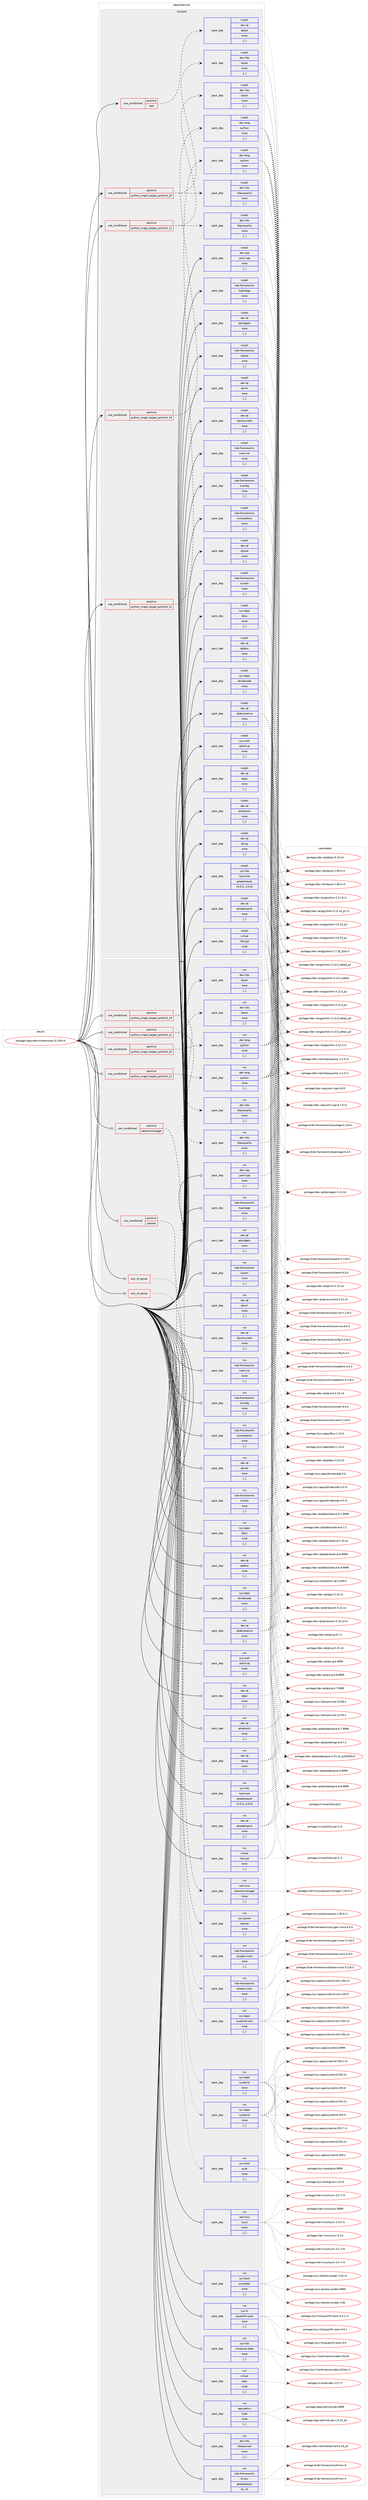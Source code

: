 digraph prolog {

# *************
# Graph options
# *************

newrank=true;
concentrate=true;
compound=true;
graph [rankdir=LR,fontname=Helvetica,fontsize=10,ranksep=1.5];#, ranksep=2.5, nodesep=0.2];
edge  [arrowhead=vee];
node  [fontname=Helvetica,fontsize=10];

# **********
# The ebuild
# **********

subgraph cluster_leftcol {
color=gray;
label=<<i>ebuild</i>>;
id [label="portage://app-admin/calamares-3.2.60-r5", color=red, width=4, href="../app-admin/calamares-3.2.60-r5.svg"];
}

# ****************
# The dependencies
# ****************

subgraph cluster_midcol {
color=gray;
label=<<i>dependencies</i>>;
subgraph cluster_compile {
fillcolor="#eeeeee";
style=filled;
label=<<i>compile</i>>;
subgraph cond311 {
dependency1818 [label=<<TABLE BORDER="0" CELLBORDER="1" CELLSPACING="0" CELLPADDING="4"><TR><TD ROWSPAN="3" CELLPADDING="10">use_conditional</TD></TR><TR><TD>positive</TD></TR><TR><TD>python_single_target_python3_10</TD></TR></TABLE>>, shape=none, color=red];
subgraph pack1502 {
dependency1819 [label=<<TABLE BORDER="0" CELLBORDER="1" CELLSPACING="0" CELLPADDING="4" WIDTH="220"><TR><TD ROWSPAN="6" CELLPADDING="30">pack_dep</TD></TR><TR><TD WIDTH="110">install</TD></TR><TR><TD>dev-lang</TD></TR><TR><TD>python</TD></TR><TR><TD>none</TD></TR><TR><TD>[,,]</TD></TR></TABLE>>, shape=none, color=blue];
}
dependency1818:e -> dependency1819:w [weight=20,style="dashed",arrowhead="vee"];
}
id:e -> dependency1818:w [weight=20,style="solid",arrowhead="vee"];
subgraph cond312 {
dependency1820 [label=<<TABLE BORDER="0" CELLBORDER="1" CELLSPACING="0" CELLPADDING="4"><TR><TD ROWSPAN="3" CELLPADDING="10">use_conditional</TD></TR><TR><TD>positive</TD></TR><TR><TD>python_single_target_python3_10</TD></TR></TABLE>>, shape=none, color=red];
subgraph pack1503 {
dependency1821 [label=<<TABLE BORDER="0" CELLBORDER="1" CELLSPACING="0" CELLPADDING="4" WIDTH="220"><TR><TD ROWSPAN="6" CELLPADDING="30">pack_dep</TD></TR><TR><TD WIDTH="110">install</TD></TR><TR><TD>dev-libs</TD></TR><TR><TD>boost</TD></TR><TR><TD>none</TD></TR><TR><TD>[,,]</TD></TR></TABLE>>, shape=none, color=blue];
}
dependency1820:e -> dependency1821:w [weight=20,style="dashed",arrowhead="vee"];
subgraph pack1504 {
dependency1822 [label=<<TABLE BORDER="0" CELLBORDER="1" CELLSPACING="0" CELLPADDING="4" WIDTH="220"><TR><TD ROWSPAN="6" CELLPADDING="30">pack_dep</TD></TR><TR><TD WIDTH="110">install</TD></TR><TR><TD>dev-libs</TD></TR><TR><TD>libpwquality</TD></TR><TR><TD>none</TD></TR><TR><TD>[,,]</TD></TR></TABLE>>, shape=none, color=blue];
}
dependency1820:e -> dependency1822:w [weight=20,style="dashed",arrowhead="vee"];
}
id:e -> dependency1820:w [weight=20,style="solid",arrowhead="vee"];
subgraph cond313 {
dependency1823 [label=<<TABLE BORDER="0" CELLBORDER="1" CELLSPACING="0" CELLPADDING="4"><TR><TD ROWSPAN="3" CELLPADDING="10">use_conditional</TD></TR><TR><TD>positive</TD></TR><TR><TD>python_single_target_python3_11</TD></TR></TABLE>>, shape=none, color=red];
subgraph pack1505 {
dependency1824 [label=<<TABLE BORDER="0" CELLBORDER="1" CELLSPACING="0" CELLPADDING="4" WIDTH="220"><TR><TD ROWSPAN="6" CELLPADDING="30">pack_dep</TD></TR><TR><TD WIDTH="110">install</TD></TR><TR><TD>dev-lang</TD></TR><TR><TD>python</TD></TR><TR><TD>none</TD></TR><TR><TD>[,,]</TD></TR></TABLE>>, shape=none, color=blue];
}
dependency1823:e -> dependency1824:w [weight=20,style="dashed",arrowhead="vee"];
}
id:e -> dependency1823:w [weight=20,style="solid",arrowhead="vee"];
subgraph cond314 {
dependency1825 [label=<<TABLE BORDER="0" CELLBORDER="1" CELLSPACING="0" CELLPADDING="4"><TR><TD ROWSPAN="3" CELLPADDING="10">use_conditional</TD></TR><TR><TD>positive</TD></TR><TR><TD>python_single_target_python3_11</TD></TR></TABLE>>, shape=none, color=red];
subgraph pack1506 {
dependency1826 [label=<<TABLE BORDER="0" CELLBORDER="1" CELLSPACING="0" CELLPADDING="4" WIDTH="220"><TR><TD ROWSPAN="6" CELLPADDING="30">pack_dep</TD></TR><TR><TD WIDTH="110">install</TD></TR><TR><TD>dev-libs</TD></TR><TR><TD>boost</TD></TR><TR><TD>none</TD></TR><TR><TD>[,,]</TD></TR></TABLE>>, shape=none, color=blue];
}
dependency1825:e -> dependency1826:w [weight=20,style="dashed",arrowhead="vee"];
subgraph pack1507 {
dependency1827 [label=<<TABLE BORDER="0" CELLBORDER="1" CELLSPACING="0" CELLPADDING="4" WIDTH="220"><TR><TD ROWSPAN="6" CELLPADDING="30">pack_dep</TD></TR><TR><TD WIDTH="110">install</TD></TR><TR><TD>dev-libs</TD></TR><TR><TD>libpwquality</TD></TR><TR><TD>none</TD></TR><TR><TD>[,,]</TD></TR></TABLE>>, shape=none, color=blue];
}
dependency1825:e -> dependency1827:w [weight=20,style="dashed",arrowhead="vee"];
}
id:e -> dependency1825:w [weight=20,style="solid",arrowhead="vee"];
subgraph cond315 {
dependency1828 [label=<<TABLE BORDER="0" CELLBORDER="1" CELLSPACING="0" CELLPADDING="4"><TR><TD ROWSPAN="3" CELLPADDING="10">use_conditional</TD></TR><TR><TD>positive</TD></TR><TR><TD>test</TD></TR></TABLE>>, shape=none, color=red];
subgraph pack1508 {
dependency1829 [label=<<TABLE BORDER="0" CELLBORDER="1" CELLSPACING="0" CELLPADDING="4" WIDTH="220"><TR><TD ROWSPAN="6" CELLPADDING="30">pack_dep</TD></TR><TR><TD WIDTH="110">install</TD></TR><TR><TD>dev-qt</TD></TR><TR><TD>qttest</TD></TR><TR><TD>none</TD></TR><TR><TD>[,,]</TD></TR></TABLE>>, shape=none, color=blue];
}
dependency1828:e -> dependency1829:w [weight=20,style="dashed",arrowhead="vee"];
}
id:e -> dependency1828:w [weight=20,style="solid",arrowhead="vee"];
subgraph pack1509 {
dependency1830 [label=<<TABLE BORDER="0" CELLBORDER="1" CELLSPACING="0" CELLPADDING="4" WIDTH="220"><TR><TD ROWSPAN="6" CELLPADDING="30">pack_dep</TD></TR><TR><TD WIDTH="110">install</TD></TR><TR><TD>dev-cpp</TD></TR><TR><TD>yaml-cpp</TD></TR><TR><TD>none</TD></TR><TR><TD>[,,]</TD></TR></TABLE>>, shape=none, color=blue];
}
id:e -> dependency1830:w [weight=20,style="solid",arrowhead="vee"];
subgraph pack1510 {
dependency1831 [label=<<TABLE BORDER="0" CELLBORDER="1" CELLSPACING="0" CELLPADDING="4" WIDTH="220"><TR><TD ROWSPAN="6" CELLPADDING="30">pack_dep</TD></TR><TR><TD WIDTH="110">install</TD></TR><TR><TD>dev-qt</TD></TR><TR><TD>qtconcurrent</TD></TR><TR><TD>none</TD></TR><TR><TD>[,,]</TD></TR></TABLE>>, shape=none, color=blue];
}
id:e -> dependency1831:w [weight=20,style="solid",arrowhead="vee"];
subgraph pack1511 {
dependency1832 [label=<<TABLE BORDER="0" CELLBORDER="1" CELLSPACING="0" CELLPADDING="4" WIDTH="220"><TR><TD ROWSPAN="6" CELLPADDING="30">pack_dep</TD></TR><TR><TD WIDTH="110">install</TD></TR><TR><TD>dev-qt</TD></TR><TR><TD>qtcore</TD></TR><TR><TD>none</TD></TR><TR><TD>[,,]</TD></TR></TABLE>>, shape=none, color=blue];
}
id:e -> dependency1832:w [weight=20,style="solid",arrowhead="vee"];
subgraph pack1512 {
dependency1833 [label=<<TABLE BORDER="0" CELLBORDER="1" CELLSPACING="0" CELLPADDING="4" WIDTH="220"><TR><TD ROWSPAN="6" CELLPADDING="30">pack_dep</TD></TR><TR><TD WIDTH="110">install</TD></TR><TR><TD>dev-qt</TD></TR><TR><TD>qtdbus</TD></TR><TR><TD>none</TD></TR><TR><TD>[,,]</TD></TR></TABLE>>, shape=none, color=blue];
}
id:e -> dependency1833:w [weight=20,style="solid",arrowhead="vee"];
subgraph pack1513 {
dependency1834 [label=<<TABLE BORDER="0" CELLBORDER="1" CELLSPACING="0" CELLPADDING="4" WIDTH="220"><TR><TD ROWSPAN="6" CELLPADDING="30">pack_dep</TD></TR><TR><TD WIDTH="110">install</TD></TR><TR><TD>dev-qt</TD></TR><TR><TD>qtdeclarative</TD></TR><TR><TD>none</TD></TR><TR><TD>[,,]</TD></TR></TABLE>>, shape=none, color=blue];
}
id:e -> dependency1834:w [weight=20,style="solid",arrowhead="vee"];
subgraph pack1514 {
dependency1835 [label=<<TABLE BORDER="0" CELLBORDER="1" CELLSPACING="0" CELLPADDING="4" WIDTH="220"><TR><TD ROWSPAN="6" CELLPADDING="30">pack_dep</TD></TR><TR><TD WIDTH="110">install</TD></TR><TR><TD>dev-qt</TD></TR><TR><TD>qtgui</TD></TR><TR><TD>none</TD></TR><TR><TD>[,,]</TD></TR></TABLE>>, shape=none, color=blue];
}
id:e -> dependency1835:w [weight=20,style="solid",arrowhead="vee"];
subgraph pack1515 {
dependency1836 [label=<<TABLE BORDER="0" CELLBORDER="1" CELLSPACING="0" CELLPADDING="4" WIDTH="220"><TR><TD ROWSPAN="6" CELLPADDING="30">pack_dep</TD></TR><TR><TD WIDTH="110">install</TD></TR><TR><TD>dev-qt</TD></TR><TR><TD>qtnetwork</TD></TR><TR><TD>none</TD></TR><TR><TD>[,,]</TD></TR></TABLE>>, shape=none, color=blue];
}
id:e -> dependency1836:w [weight=20,style="solid",arrowhead="vee"];
subgraph pack1516 {
dependency1837 [label=<<TABLE BORDER="0" CELLBORDER="1" CELLSPACING="0" CELLPADDING="4" WIDTH="220"><TR><TD ROWSPAN="6" CELLPADDING="30">pack_dep</TD></TR><TR><TD WIDTH="110">install</TD></TR><TR><TD>dev-qt</TD></TR><TR><TD>qtsvg</TD></TR><TR><TD>none</TD></TR><TR><TD>[,,]</TD></TR></TABLE>>, shape=none, color=blue];
}
id:e -> dependency1837:w [weight=20,style="solid",arrowhead="vee"];
subgraph pack1517 {
dependency1838 [label=<<TABLE BORDER="0" CELLBORDER="1" CELLSPACING="0" CELLPADDING="4" WIDTH="220"><TR><TD ROWSPAN="6" CELLPADDING="30">pack_dep</TD></TR><TR><TD WIDTH="110">install</TD></TR><TR><TD>dev-qt</TD></TR><TR><TD>qtwebengine</TD></TR><TR><TD>none</TD></TR><TR><TD>[,,]</TD></TR></TABLE>>, shape=none, color=blue];
}
id:e -> dependency1838:w [weight=20,style="solid",arrowhead="vee"];
subgraph pack1518 {
dependency1839 [label=<<TABLE BORDER="0" CELLBORDER="1" CELLSPACING="0" CELLPADDING="4" WIDTH="220"><TR><TD ROWSPAN="6" CELLPADDING="30">pack_dep</TD></TR><TR><TD WIDTH="110">install</TD></TR><TR><TD>dev-qt</TD></TR><TR><TD>qtwidgets</TD></TR><TR><TD>none</TD></TR><TR><TD>[,,]</TD></TR></TABLE>>, shape=none, color=blue];
}
id:e -> dependency1839:w [weight=20,style="solid",arrowhead="vee"];
subgraph pack1519 {
dependency1840 [label=<<TABLE BORDER="0" CELLBORDER="1" CELLSPACING="0" CELLPADDING="4" WIDTH="220"><TR><TD ROWSPAN="6" CELLPADDING="30">pack_dep</TD></TR><TR><TD WIDTH="110">install</TD></TR><TR><TD>dev-qt</TD></TR><TR><TD>qtxml</TD></TR><TR><TD>none</TD></TR><TR><TD>[,,]</TD></TR></TABLE>>, shape=none, color=blue];
}
id:e -> dependency1840:w [weight=20,style="solid",arrowhead="vee"];
subgraph pack1520 {
dependency1841 [label=<<TABLE BORDER="0" CELLBORDER="1" CELLSPACING="0" CELLPADDING="4" WIDTH="220"><TR><TD ROWSPAN="6" CELLPADDING="30">pack_dep</TD></TR><TR><TD WIDTH="110">install</TD></TR><TR><TD>kde-frameworks</TD></TR><TR><TD>kconfig</TD></TR><TR><TD>none</TD></TR><TR><TD>[,,]</TD></TR></TABLE>>, shape=none, color=blue];
}
id:e -> dependency1841:w [weight=20,style="solid",arrowhead="vee"];
subgraph pack1521 {
dependency1842 [label=<<TABLE BORDER="0" CELLBORDER="1" CELLSPACING="0" CELLPADDING="4" WIDTH="220"><TR><TD ROWSPAN="6" CELLPADDING="30">pack_dep</TD></TR><TR><TD WIDTH="110">install</TD></TR><TR><TD>kde-frameworks</TD></TR><TR><TD>kcoreaddons</TD></TR><TR><TD>none</TD></TR><TR><TD>[,,]</TD></TR></TABLE>>, shape=none, color=blue];
}
id:e -> dependency1842:w [weight=20,style="solid",arrowhead="vee"];
subgraph pack1522 {
dependency1843 [label=<<TABLE BORDER="0" CELLBORDER="1" CELLSPACING="0" CELLPADDING="4" WIDTH="220"><TR><TD ROWSPAN="6" CELLPADDING="30">pack_dep</TD></TR><TR><TD WIDTH="110">install</TD></TR><TR><TD>kde-frameworks</TD></TR><TR><TD>kcrash</TD></TR><TR><TD>none</TD></TR><TR><TD>[,,]</TD></TR></TABLE>>, shape=none, color=blue];
}
id:e -> dependency1843:w [weight=20,style="solid",arrowhead="vee"];
subgraph pack1523 {
dependency1844 [label=<<TABLE BORDER="0" CELLBORDER="1" CELLSPACING="0" CELLPADDING="4" WIDTH="220"><TR><TD ROWSPAN="6" CELLPADDING="30">pack_dep</TD></TR><TR><TD WIDTH="110">install</TD></TR><TR><TD>kde-frameworks</TD></TR><TR><TD>kpackage</TD></TR><TR><TD>none</TD></TR><TR><TD>[,,]</TD></TR></TABLE>>, shape=none, color=blue];
}
id:e -> dependency1844:w [weight=20,style="solid",arrowhead="vee"];
subgraph pack1524 {
dependency1845 [label=<<TABLE BORDER="0" CELLBORDER="1" CELLSPACING="0" CELLPADDING="4" WIDTH="220"><TR><TD ROWSPAN="6" CELLPADDING="30">pack_dep</TD></TR><TR><TD WIDTH="110">install</TD></TR><TR><TD>kde-frameworks</TD></TR><TR><TD>kparts</TD></TR><TR><TD>none</TD></TR><TR><TD>[,,]</TD></TR></TABLE>>, shape=none, color=blue];
}
id:e -> dependency1845:w [weight=20,style="solid",arrowhead="vee"];
subgraph pack1525 {
dependency1846 [label=<<TABLE BORDER="0" CELLBORDER="1" CELLSPACING="0" CELLPADDING="4" WIDTH="220"><TR><TD ROWSPAN="6" CELLPADDING="30">pack_dep</TD></TR><TR><TD WIDTH="110">install</TD></TR><TR><TD>kde-frameworks</TD></TR><TR><TD>kservice</TD></TR><TR><TD>none</TD></TR><TR><TD>[,,]</TD></TR></TABLE>>, shape=none, color=blue];
}
id:e -> dependency1846:w [weight=20,style="solid",arrowhead="vee"];
subgraph pack1526 {
dependency1847 [label=<<TABLE BORDER="0" CELLBORDER="1" CELLSPACING="0" CELLPADDING="4" WIDTH="220"><TR><TD ROWSPAN="6" CELLPADDING="30">pack_dep</TD></TR><TR><TD WIDTH="110">install</TD></TR><TR><TD>sys-apps</TD></TR><TR><TD>dbus</TD></TR><TR><TD>none</TD></TR><TR><TD>[,,]</TD></TR></TABLE>>, shape=none, color=blue];
}
id:e -> dependency1847:w [weight=20,style="solid",arrowhead="vee"];
subgraph pack1527 {
dependency1848 [label=<<TABLE BORDER="0" CELLBORDER="1" CELLSPACING="0" CELLPADDING="4" WIDTH="220"><TR><TD ROWSPAN="6" CELLPADDING="30">pack_dep</TD></TR><TR><TD WIDTH="110">install</TD></TR><TR><TD>sys-apps</TD></TR><TR><TD>dmidecode</TD></TR><TR><TD>none</TD></TR><TR><TD>[,,]</TD></TR></TABLE>>, shape=none, color=blue];
}
id:e -> dependency1848:w [weight=20,style="solid",arrowhead="vee"];
subgraph pack1528 {
dependency1849 [label=<<TABLE BORDER="0" CELLBORDER="1" CELLSPACING="0" CELLPADDING="4" WIDTH="220"><TR><TD ROWSPAN="6" CELLPADDING="30">pack_dep</TD></TR><TR><TD WIDTH="110">install</TD></TR><TR><TD>sys-auth</TD></TR><TR><TD>polkit-qt</TD></TR><TR><TD>none</TD></TR><TR><TD>[,,]</TD></TR></TABLE>>, shape=none, color=blue];
}
id:e -> dependency1849:w [weight=20,style="solid",arrowhead="vee"];
subgraph pack1529 {
dependency1850 [label=<<TABLE BORDER="0" CELLBORDER="1" CELLSPACING="0" CELLPADDING="4" WIDTH="220"><TR><TD ROWSPAN="6" CELLPADDING="30">pack_dep</TD></TR><TR><TD WIDTH="110">install</TD></TR><TR><TD>sys-libs</TD></TR><TR><TD>kpmcore</TD></TR><TR><TD>greaterequal</TD></TR><TR><TD>[4.0.0,,,4.0.0]</TD></TR></TABLE>>, shape=none, color=blue];
}
id:e -> dependency1850:w [weight=20,style="solid",arrowhead="vee"];
subgraph pack1530 {
dependency1851 [label=<<TABLE BORDER="0" CELLBORDER="1" CELLSPACING="0" CELLPADDING="4" WIDTH="220"><TR><TD ROWSPAN="6" CELLPADDING="30">pack_dep</TD></TR><TR><TD WIDTH="110">install</TD></TR><TR><TD>virtual</TD></TR><TR><TD>libcrypt</TD></TR><TR><TD>none</TD></TR><TR><TD>[,,]</TD></TR></TABLE>>, shape=none, color=blue];
}
id:e -> dependency1851:w [weight=20,style="solid",arrowhead="vee"];
}
subgraph cluster_compileandrun {
fillcolor="#eeeeee";
style=filled;
label=<<i>compile and run</i>>;
}
subgraph cluster_run {
fillcolor="#eeeeee";
style=filled;
label=<<i>run</i>>;
subgraph any7 {
dependency1852 [label=<<TABLE BORDER="0" CELLBORDER="1" CELLSPACING="0" CELLPADDING="4"><TR><TD CELLPADDING="10">any_of_group</TD></TR></TABLE>>, shape=none, color=red];subgraph pack1531 {
dependency1853 [label=<<TABLE BORDER="0" CELLBORDER="1" CELLSPACING="0" CELLPADDING="4" WIDTH="220"><TR><TD ROWSPAN="6" CELLPADDING="30">pack_dep</TD></TR><TR><TD WIDTH="110">run</TD></TR><TR><TD>kde-frameworks</TD></TR><TR><TD>breeze-icons</TD></TR><TR><TD>none</TD></TR><TR><TD>[,,]</TD></TR></TABLE>>, shape=none, color=blue];
}
dependency1852:e -> dependency1853:w [weight=20,style="dotted",arrowhead="oinv"];
subgraph pack1532 {
dependency1854 [label=<<TABLE BORDER="0" CELLBORDER="1" CELLSPACING="0" CELLPADDING="4" WIDTH="220"><TR><TD ROWSPAN="6" CELLPADDING="30">pack_dep</TD></TR><TR><TD WIDTH="110">run</TD></TR><TR><TD>kde-frameworks</TD></TR><TR><TD>oxygen-icons</TD></TR><TR><TD>none</TD></TR><TR><TD>[,,]</TD></TR></TABLE>>, shape=none, color=blue];
}
dependency1852:e -> dependency1854:w [weight=20,style="dotted",arrowhead="oinv"];
}
id:e -> dependency1852:w [weight=20,style="solid",arrowhead="odot"];
subgraph any8 {
dependency1855 [label=<<TABLE BORDER="0" CELLBORDER="1" CELLSPACING="0" CELLPADDING="4"><TR><TD CELLPADDING="10">any_of_group</TD></TR></TABLE>>, shape=none, color=red];subgraph pack1533 {
dependency1856 [label=<<TABLE BORDER="0" CELLBORDER="1" CELLSPACING="0" CELLPADDING="4" WIDTH="220"><TR><TD ROWSPAN="6" CELLPADDING="30">pack_dep</TD></TR><TR><TD WIDTH="110">run</TD></TR><TR><TD>sys-boot</TD></TR><TR><TD>grub</TD></TR><TR><TD>none</TD></TR><TR><TD>[,,]</TD></TR></TABLE>>, shape=none, color=blue];
}
dependency1855:e -> dependency1856:w [weight=20,style="dotted",arrowhead="oinv"];
subgraph pack1534 {
dependency1857 [label=<<TABLE BORDER="0" CELLBORDER="1" CELLSPACING="0" CELLPADDING="4" WIDTH="220"><TR><TD ROWSPAN="6" CELLPADDING="30">pack_dep</TD></TR><TR><TD WIDTH="110">run</TD></TR><TR><TD>sys-apps</TD></TR><TR><TD>systemd</TD></TR><TR><TD>none</TD></TR><TR><TD>[,,]</TD></TR></TABLE>>, shape=none, color=blue];
}
dependency1855:e -> dependency1857:w [weight=20,style="dotted",arrowhead="oinv"];
subgraph pack1535 {
dependency1858 [label=<<TABLE BORDER="0" CELLBORDER="1" CELLSPACING="0" CELLPADDING="4" WIDTH="220"><TR><TD ROWSPAN="6" CELLPADDING="30">pack_dep</TD></TR><TR><TD WIDTH="110">run</TD></TR><TR><TD>sys-apps</TD></TR><TR><TD>systemd</TD></TR><TR><TD>none</TD></TR><TR><TD>[,,]</TD></TR></TABLE>>, shape=none, color=blue];
}
dependency1855:e -> dependency1858:w [weight=20,style="dotted",arrowhead="oinv"];
subgraph pack1536 {
dependency1859 [label=<<TABLE BORDER="0" CELLBORDER="1" CELLSPACING="0" CELLPADDING="4" WIDTH="220"><TR><TD ROWSPAN="6" CELLPADDING="30">pack_dep</TD></TR><TR><TD WIDTH="110">run</TD></TR><TR><TD>sys-apps</TD></TR><TR><TD>systemd-utils</TD></TR><TR><TD>none</TD></TR><TR><TD>[,,]</TD></TR></TABLE>>, shape=none, color=blue];
}
dependency1855:e -> dependency1859:w [weight=20,style="dotted",arrowhead="oinv"];
}
id:e -> dependency1855:w [weight=20,style="solid",arrowhead="odot"];
subgraph cond316 {
dependency1860 [label=<<TABLE BORDER="0" CELLBORDER="1" CELLSPACING="0" CELLPADDING="4"><TR><TD ROWSPAN="3" CELLPADDING="10">use_conditional</TD></TR><TR><TD>positive</TD></TR><TR><TD>networkmanager</TD></TR></TABLE>>, shape=none, color=red];
subgraph pack1537 {
dependency1861 [label=<<TABLE BORDER="0" CELLBORDER="1" CELLSPACING="0" CELLPADDING="4" WIDTH="220"><TR><TD ROWSPAN="6" CELLPADDING="30">pack_dep</TD></TR><TR><TD WIDTH="110">run</TD></TR><TR><TD>net-misc</TD></TR><TR><TD>networkmanager</TD></TR><TR><TD>none</TD></TR><TR><TD>[,,]</TD></TR></TABLE>>, shape=none, color=blue];
}
dependency1860:e -> dependency1861:w [weight=20,style="dashed",arrowhead="vee"];
}
id:e -> dependency1860:w [weight=20,style="solid",arrowhead="odot"];
subgraph cond317 {
dependency1862 [label=<<TABLE BORDER="0" CELLBORDER="1" CELLSPACING="0" CELLPADDING="4"><TR><TD ROWSPAN="3" CELLPADDING="10">use_conditional</TD></TR><TR><TD>positive</TD></TR><TR><TD>python_single_target_python3_10</TD></TR></TABLE>>, shape=none, color=red];
subgraph pack1538 {
dependency1863 [label=<<TABLE BORDER="0" CELLBORDER="1" CELLSPACING="0" CELLPADDING="4" WIDTH="220"><TR><TD ROWSPAN="6" CELLPADDING="30">pack_dep</TD></TR><TR><TD WIDTH="110">run</TD></TR><TR><TD>dev-lang</TD></TR><TR><TD>python</TD></TR><TR><TD>none</TD></TR><TR><TD>[,,]</TD></TR></TABLE>>, shape=none, color=blue];
}
dependency1862:e -> dependency1863:w [weight=20,style="dashed",arrowhead="vee"];
}
id:e -> dependency1862:w [weight=20,style="solid",arrowhead="odot"];
subgraph cond318 {
dependency1864 [label=<<TABLE BORDER="0" CELLBORDER="1" CELLSPACING="0" CELLPADDING="4"><TR><TD ROWSPAN="3" CELLPADDING="10">use_conditional</TD></TR><TR><TD>positive</TD></TR><TR><TD>python_single_target_python3_10</TD></TR></TABLE>>, shape=none, color=red];
subgraph pack1539 {
dependency1865 [label=<<TABLE BORDER="0" CELLBORDER="1" CELLSPACING="0" CELLPADDING="4" WIDTH="220"><TR><TD ROWSPAN="6" CELLPADDING="30">pack_dep</TD></TR><TR><TD WIDTH="110">run</TD></TR><TR><TD>dev-libs</TD></TR><TR><TD>boost</TD></TR><TR><TD>none</TD></TR><TR><TD>[,,]</TD></TR></TABLE>>, shape=none, color=blue];
}
dependency1864:e -> dependency1865:w [weight=20,style="dashed",arrowhead="vee"];
subgraph pack1540 {
dependency1866 [label=<<TABLE BORDER="0" CELLBORDER="1" CELLSPACING="0" CELLPADDING="4" WIDTH="220"><TR><TD ROWSPAN="6" CELLPADDING="30">pack_dep</TD></TR><TR><TD WIDTH="110">run</TD></TR><TR><TD>dev-libs</TD></TR><TR><TD>libpwquality</TD></TR><TR><TD>none</TD></TR><TR><TD>[,,]</TD></TR></TABLE>>, shape=none, color=blue];
}
dependency1864:e -> dependency1866:w [weight=20,style="dashed",arrowhead="vee"];
}
id:e -> dependency1864:w [weight=20,style="solid",arrowhead="odot"];
subgraph cond319 {
dependency1867 [label=<<TABLE BORDER="0" CELLBORDER="1" CELLSPACING="0" CELLPADDING="4"><TR><TD ROWSPAN="3" CELLPADDING="10">use_conditional</TD></TR><TR><TD>positive</TD></TR><TR><TD>python_single_target_python3_11</TD></TR></TABLE>>, shape=none, color=red];
subgraph pack1541 {
dependency1868 [label=<<TABLE BORDER="0" CELLBORDER="1" CELLSPACING="0" CELLPADDING="4" WIDTH="220"><TR><TD ROWSPAN="6" CELLPADDING="30">pack_dep</TD></TR><TR><TD WIDTH="110">run</TD></TR><TR><TD>dev-lang</TD></TR><TR><TD>python</TD></TR><TR><TD>none</TD></TR><TR><TD>[,,]</TD></TR></TABLE>>, shape=none, color=blue];
}
dependency1867:e -> dependency1868:w [weight=20,style="dashed",arrowhead="vee"];
}
id:e -> dependency1867:w [weight=20,style="solid",arrowhead="odot"];
subgraph cond320 {
dependency1869 [label=<<TABLE BORDER="0" CELLBORDER="1" CELLSPACING="0" CELLPADDING="4"><TR><TD ROWSPAN="3" CELLPADDING="10">use_conditional</TD></TR><TR><TD>positive</TD></TR><TR><TD>python_single_target_python3_11</TD></TR></TABLE>>, shape=none, color=red];
subgraph pack1542 {
dependency1870 [label=<<TABLE BORDER="0" CELLBORDER="1" CELLSPACING="0" CELLPADDING="4" WIDTH="220"><TR><TD ROWSPAN="6" CELLPADDING="30">pack_dep</TD></TR><TR><TD WIDTH="110">run</TD></TR><TR><TD>dev-libs</TD></TR><TR><TD>boost</TD></TR><TR><TD>none</TD></TR><TR><TD>[,,]</TD></TR></TABLE>>, shape=none, color=blue];
}
dependency1869:e -> dependency1870:w [weight=20,style="dashed",arrowhead="vee"];
subgraph pack1543 {
dependency1871 [label=<<TABLE BORDER="0" CELLBORDER="1" CELLSPACING="0" CELLPADDING="4" WIDTH="220"><TR><TD ROWSPAN="6" CELLPADDING="30">pack_dep</TD></TR><TR><TD WIDTH="110">run</TD></TR><TR><TD>dev-libs</TD></TR><TR><TD>libpwquality</TD></TR><TR><TD>none</TD></TR><TR><TD>[,,]</TD></TR></TABLE>>, shape=none, color=blue];
}
dependency1869:e -> dependency1871:w [weight=20,style="dashed",arrowhead="vee"];
}
id:e -> dependency1869:w [weight=20,style="solid",arrowhead="odot"];
subgraph cond321 {
dependency1872 [label=<<TABLE BORDER="0" CELLBORDER="1" CELLSPACING="0" CELLPADDING="4"><TR><TD ROWSPAN="3" CELLPADDING="10">use_conditional</TD></TR><TR><TD>positive</TD></TR><TR><TD>upower</TD></TR></TABLE>>, shape=none, color=red];
subgraph pack1544 {
dependency1873 [label=<<TABLE BORDER="0" CELLBORDER="1" CELLSPACING="0" CELLPADDING="4" WIDTH="220"><TR><TD ROWSPAN="6" CELLPADDING="30">pack_dep</TD></TR><TR><TD WIDTH="110">run</TD></TR><TR><TD>sys-power</TD></TR><TR><TD>upower</TD></TR><TR><TD>none</TD></TR><TR><TD>[,,]</TD></TR></TABLE>>, shape=none, color=blue];
}
dependency1872:e -> dependency1873:w [weight=20,style="dashed",arrowhead="vee"];
}
id:e -> dependency1872:w [weight=20,style="solid",arrowhead="odot"];
subgraph pack1545 {
dependency1874 [label=<<TABLE BORDER="0" CELLBORDER="1" CELLSPACING="0" CELLPADDING="4" WIDTH="220"><TR><TD ROWSPAN="6" CELLPADDING="30">pack_dep</TD></TR><TR><TD WIDTH="110">run</TD></TR><TR><TD>app-admin</TD></TR><TR><TD>sudo</TD></TR><TR><TD>none</TD></TR><TR><TD>[,,]</TD></TR></TABLE>>, shape=none, color=blue];
}
id:e -> dependency1874:w [weight=20,style="solid",arrowhead="odot"];
subgraph pack1546 {
dependency1875 [label=<<TABLE BORDER="0" CELLBORDER="1" CELLSPACING="0" CELLPADDING="4" WIDTH="220"><TR><TD ROWSPAN="6" CELLPADDING="30">pack_dep</TD></TR><TR><TD WIDTH="110">run</TD></TR><TR><TD>dev-cpp</TD></TR><TR><TD>yaml-cpp</TD></TR><TR><TD>none</TD></TR><TR><TD>[,,]</TD></TR></TABLE>>, shape=none, color=blue];
}
id:e -> dependency1875:w [weight=20,style="solid",arrowhead="odot"];
subgraph pack1547 {
dependency1876 [label=<<TABLE BORDER="0" CELLBORDER="1" CELLSPACING="0" CELLPADDING="4" WIDTH="220"><TR><TD ROWSPAN="6" CELLPADDING="30">pack_dep</TD></TR><TR><TD WIDTH="110">run</TD></TR><TR><TD>dev-libs</TD></TR><TR><TD>libatasmart</TD></TR><TR><TD>none</TD></TR><TR><TD>[,,]</TD></TR></TABLE>>, shape=none, color=blue];
}
id:e -> dependency1876:w [weight=20,style="solid",arrowhead="odot"];
subgraph pack1548 {
dependency1877 [label=<<TABLE BORDER="0" CELLBORDER="1" CELLSPACING="0" CELLPADDING="4" WIDTH="220"><TR><TD ROWSPAN="6" CELLPADDING="30">pack_dep</TD></TR><TR><TD WIDTH="110">run</TD></TR><TR><TD>dev-qt</TD></TR><TR><TD>qtconcurrent</TD></TR><TR><TD>none</TD></TR><TR><TD>[,,]</TD></TR></TABLE>>, shape=none, color=blue];
}
id:e -> dependency1877:w [weight=20,style="solid",arrowhead="odot"];
subgraph pack1549 {
dependency1878 [label=<<TABLE BORDER="0" CELLBORDER="1" CELLSPACING="0" CELLPADDING="4" WIDTH="220"><TR><TD ROWSPAN="6" CELLPADDING="30">pack_dep</TD></TR><TR><TD WIDTH="110">run</TD></TR><TR><TD>dev-qt</TD></TR><TR><TD>qtcore</TD></TR><TR><TD>none</TD></TR><TR><TD>[,,]</TD></TR></TABLE>>, shape=none, color=blue];
}
id:e -> dependency1878:w [weight=20,style="solid",arrowhead="odot"];
subgraph pack1550 {
dependency1879 [label=<<TABLE BORDER="0" CELLBORDER="1" CELLSPACING="0" CELLPADDING="4" WIDTH="220"><TR><TD ROWSPAN="6" CELLPADDING="30">pack_dep</TD></TR><TR><TD WIDTH="110">run</TD></TR><TR><TD>dev-qt</TD></TR><TR><TD>qtdbus</TD></TR><TR><TD>none</TD></TR><TR><TD>[,,]</TD></TR></TABLE>>, shape=none, color=blue];
}
id:e -> dependency1879:w [weight=20,style="solid",arrowhead="odot"];
subgraph pack1551 {
dependency1880 [label=<<TABLE BORDER="0" CELLBORDER="1" CELLSPACING="0" CELLPADDING="4" WIDTH="220"><TR><TD ROWSPAN="6" CELLPADDING="30">pack_dep</TD></TR><TR><TD WIDTH="110">run</TD></TR><TR><TD>dev-qt</TD></TR><TR><TD>qtdeclarative</TD></TR><TR><TD>none</TD></TR><TR><TD>[,,]</TD></TR></TABLE>>, shape=none, color=blue];
}
id:e -> dependency1880:w [weight=20,style="solid",arrowhead="odot"];
subgraph pack1552 {
dependency1881 [label=<<TABLE BORDER="0" CELLBORDER="1" CELLSPACING="0" CELLPADDING="4" WIDTH="220"><TR><TD ROWSPAN="6" CELLPADDING="30">pack_dep</TD></TR><TR><TD WIDTH="110">run</TD></TR><TR><TD>dev-qt</TD></TR><TR><TD>qtgui</TD></TR><TR><TD>none</TD></TR><TR><TD>[,,]</TD></TR></TABLE>>, shape=none, color=blue];
}
id:e -> dependency1881:w [weight=20,style="solid",arrowhead="odot"];
subgraph pack1553 {
dependency1882 [label=<<TABLE BORDER="0" CELLBORDER="1" CELLSPACING="0" CELLPADDING="4" WIDTH="220"><TR><TD ROWSPAN="6" CELLPADDING="30">pack_dep</TD></TR><TR><TD WIDTH="110">run</TD></TR><TR><TD>dev-qt</TD></TR><TR><TD>qtnetwork</TD></TR><TR><TD>none</TD></TR><TR><TD>[,,]</TD></TR></TABLE>>, shape=none, color=blue];
}
id:e -> dependency1882:w [weight=20,style="solid",arrowhead="odot"];
subgraph pack1554 {
dependency1883 [label=<<TABLE BORDER="0" CELLBORDER="1" CELLSPACING="0" CELLPADDING="4" WIDTH="220"><TR><TD ROWSPAN="6" CELLPADDING="30">pack_dep</TD></TR><TR><TD WIDTH="110">run</TD></TR><TR><TD>dev-qt</TD></TR><TR><TD>qtsvg</TD></TR><TR><TD>none</TD></TR><TR><TD>[,,]</TD></TR></TABLE>>, shape=none, color=blue];
}
id:e -> dependency1883:w [weight=20,style="solid",arrowhead="odot"];
subgraph pack1555 {
dependency1884 [label=<<TABLE BORDER="0" CELLBORDER="1" CELLSPACING="0" CELLPADDING="4" WIDTH="220"><TR><TD ROWSPAN="6" CELLPADDING="30">pack_dep</TD></TR><TR><TD WIDTH="110">run</TD></TR><TR><TD>dev-qt</TD></TR><TR><TD>qtwebengine</TD></TR><TR><TD>none</TD></TR><TR><TD>[,,]</TD></TR></TABLE>>, shape=none, color=blue];
}
id:e -> dependency1884:w [weight=20,style="solid",arrowhead="odot"];
subgraph pack1556 {
dependency1885 [label=<<TABLE BORDER="0" CELLBORDER="1" CELLSPACING="0" CELLPADDING="4" WIDTH="220"><TR><TD ROWSPAN="6" CELLPADDING="30">pack_dep</TD></TR><TR><TD WIDTH="110">run</TD></TR><TR><TD>dev-qt</TD></TR><TR><TD>qtwidgets</TD></TR><TR><TD>none</TD></TR><TR><TD>[,,]</TD></TR></TABLE>>, shape=none, color=blue];
}
id:e -> dependency1885:w [weight=20,style="solid",arrowhead="odot"];
subgraph pack1557 {
dependency1886 [label=<<TABLE BORDER="0" CELLBORDER="1" CELLSPACING="0" CELLPADDING="4" WIDTH="220"><TR><TD ROWSPAN="6" CELLPADDING="30">pack_dep</TD></TR><TR><TD WIDTH="110">run</TD></TR><TR><TD>dev-qt</TD></TR><TR><TD>qtxml</TD></TR><TR><TD>none</TD></TR><TR><TD>[,,]</TD></TR></TABLE>>, shape=none, color=blue];
}
id:e -> dependency1886:w [weight=20,style="solid",arrowhead="odot"];
subgraph pack1558 {
dependency1887 [label=<<TABLE BORDER="0" CELLBORDER="1" CELLSPACING="0" CELLPADDING="4" WIDTH="220"><TR><TD ROWSPAN="6" CELLPADDING="30">pack_dep</TD></TR><TR><TD WIDTH="110">run</TD></TR><TR><TD>kde-frameworks</TD></TR><TR><TD>kconfig</TD></TR><TR><TD>none</TD></TR><TR><TD>[,,]</TD></TR></TABLE>>, shape=none, color=blue];
}
id:e -> dependency1887:w [weight=20,style="solid",arrowhead="odot"];
subgraph pack1559 {
dependency1888 [label=<<TABLE BORDER="0" CELLBORDER="1" CELLSPACING="0" CELLPADDING="4" WIDTH="220"><TR><TD ROWSPAN="6" CELLPADDING="30">pack_dep</TD></TR><TR><TD WIDTH="110">run</TD></TR><TR><TD>kde-frameworks</TD></TR><TR><TD>kcoreaddons</TD></TR><TR><TD>none</TD></TR><TR><TD>[,,]</TD></TR></TABLE>>, shape=none, color=blue];
}
id:e -> dependency1888:w [weight=20,style="solid",arrowhead="odot"];
subgraph pack1560 {
dependency1889 [label=<<TABLE BORDER="0" CELLBORDER="1" CELLSPACING="0" CELLPADDING="4" WIDTH="220"><TR><TD ROWSPAN="6" CELLPADDING="30">pack_dep</TD></TR><TR><TD WIDTH="110">run</TD></TR><TR><TD>kde-frameworks</TD></TR><TR><TD>kcrash</TD></TR><TR><TD>none</TD></TR><TR><TD>[,,]</TD></TR></TABLE>>, shape=none, color=blue];
}
id:e -> dependency1889:w [weight=20,style="solid",arrowhead="odot"];
subgraph pack1561 {
dependency1890 [label=<<TABLE BORDER="0" CELLBORDER="1" CELLSPACING="0" CELLPADDING="4" WIDTH="220"><TR><TD ROWSPAN="6" CELLPADDING="30">pack_dep</TD></TR><TR><TD WIDTH="110">run</TD></TR><TR><TD>kde-frameworks</TD></TR><TR><TD>kf-env</TD></TR><TR><TD>greaterequal</TD></TR><TR><TD>[4,,,4]</TD></TR></TABLE>>, shape=none, color=blue];
}
id:e -> dependency1890:w [weight=20,style="solid",arrowhead="odot"];
subgraph pack1562 {
dependency1891 [label=<<TABLE BORDER="0" CELLBORDER="1" CELLSPACING="0" CELLPADDING="4" WIDTH="220"><TR><TD ROWSPAN="6" CELLPADDING="30">pack_dep</TD></TR><TR><TD WIDTH="110">run</TD></TR><TR><TD>kde-frameworks</TD></TR><TR><TD>kpackage</TD></TR><TR><TD>none</TD></TR><TR><TD>[,,]</TD></TR></TABLE>>, shape=none, color=blue];
}
id:e -> dependency1891:w [weight=20,style="solid",arrowhead="odot"];
subgraph pack1563 {
dependency1892 [label=<<TABLE BORDER="0" CELLBORDER="1" CELLSPACING="0" CELLPADDING="4" WIDTH="220"><TR><TD ROWSPAN="6" CELLPADDING="30">pack_dep</TD></TR><TR><TD WIDTH="110">run</TD></TR><TR><TD>kde-frameworks</TD></TR><TR><TD>kparts</TD></TR><TR><TD>none</TD></TR><TR><TD>[,,]</TD></TR></TABLE>>, shape=none, color=blue];
}
id:e -> dependency1892:w [weight=20,style="solid",arrowhead="odot"];
subgraph pack1564 {
dependency1893 [label=<<TABLE BORDER="0" CELLBORDER="1" CELLSPACING="0" CELLPADDING="4" WIDTH="220"><TR><TD ROWSPAN="6" CELLPADDING="30">pack_dep</TD></TR><TR><TD WIDTH="110">run</TD></TR><TR><TD>kde-frameworks</TD></TR><TR><TD>kservice</TD></TR><TR><TD>none</TD></TR><TR><TD>[,,]</TD></TR></TABLE>>, shape=none, color=blue];
}
id:e -> dependency1893:w [weight=20,style="solid",arrowhead="odot"];
subgraph pack1565 {
dependency1894 [label=<<TABLE BORDER="0" CELLBORDER="1" CELLSPACING="0" CELLPADDING="4" WIDTH="220"><TR><TD ROWSPAN="6" CELLPADDING="30">pack_dep</TD></TR><TR><TD WIDTH="110">run</TD></TR><TR><TD>net-misc</TD></TR><TR><TD>rsync</TD></TR><TR><TD>none</TD></TR><TR><TD>[,,]</TD></TR></TABLE>>, shape=none, color=blue];
}
id:e -> dependency1894:w [weight=20,style="solid",arrowhead="odot"];
subgraph pack1566 {
dependency1895 [label=<<TABLE BORDER="0" CELLBORDER="1" CELLSPACING="0" CELLPADDING="4" WIDTH="220"><TR><TD ROWSPAN="6" CELLPADDING="30">pack_dep</TD></TR><TR><TD WIDTH="110">run</TD></TR><TR><TD>sys-apps</TD></TR><TR><TD>dbus</TD></TR><TR><TD>none</TD></TR><TR><TD>[,,]</TD></TR></TABLE>>, shape=none, color=blue];
}
id:e -> dependency1895:w [weight=20,style="solid",arrowhead="odot"];
subgraph pack1567 {
dependency1896 [label=<<TABLE BORDER="0" CELLBORDER="1" CELLSPACING="0" CELLPADDING="4" WIDTH="220"><TR><TD ROWSPAN="6" CELLPADDING="30">pack_dep</TD></TR><TR><TD WIDTH="110">run</TD></TR><TR><TD>sys-apps</TD></TR><TR><TD>dmidecode</TD></TR><TR><TD>none</TD></TR><TR><TD>[,,]</TD></TR></TABLE>>, shape=none, color=blue];
}
id:e -> dependency1896:w [weight=20,style="solid",arrowhead="odot"];
subgraph pack1568 {
dependency1897 [label=<<TABLE BORDER="0" CELLBORDER="1" CELLSPACING="0" CELLPADDING="4" WIDTH="220"><TR><TD ROWSPAN="6" CELLPADDING="30">pack_dep</TD></TR><TR><TD WIDTH="110">run</TD></TR><TR><TD>sys-auth</TD></TR><TR><TD>polkit-qt</TD></TR><TR><TD>none</TD></TR><TR><TD>[,,]</TD></TR></TABLE>>, shape=none, color=blue];
}
id:e -> dependency1897:w [weight=20,style="solid",arrowhead="odot"];
subgraph pack1569 {
dependency1898 [label=<<TABLE BORDER="0" CELLBORDER="1" CELLSPACING="0" CELLPADDING="4" WIDTH="220"><TR><TD ROWSPAN="6" CELLPADDING="30">pack_dep</TD></TR><TR><TD WIDTH="110">run</TD></TR><TR><TD>sys-boot</TD></TR><TR><TD>os-prober</TD></TR><TR><TD>none</TD></TR><TR><TD>[,,]</TD></TR></TABLE>>, shape=none, color=blue];
}
id:e -> dependency1898:w [weight=20,style="solid",arrowhead="odot"];
subgraph pack1570 {
dependency1899 [label=<<TABLE BORDER="0" CELLBORDER="1" CELLSPACING="0" CELLPADDING="4" WIDTH="220"><TR><TD ROWSPAN="6" CELLPADDING="30">pack_dep</TD></TR><TR><TD WIDTH="110">run</TD></TR><TR><TD>sys-fs</TD></TR><TR><TD>squashfs-tools</TD></TR><TR><TD>none</TD></TR><TR><TD>[,,]</TD></TR></TABLE>>, shape=none, color=blue];
}
id:e -> dependency1899:w [weight=20,style="solid",arrowhead="odot"];
subgraph pack1571 {
dependency1900 [label=<<TABLE BORDER="0" CELLBORDER="1" CELLSPACING="0" CELLPADDING="4" WIDTH="220"><TR><TD ROWSPAN="6" CELLPADDING="30">pack_dep</TD></TR><TR><TD WIDTH="110">run</TD></TR><TR><TD>sys-libs</TD></TR><TR><TD>kpmcore</TD></TR><TR><TD>greaterequal</TD></TR><TR><TD>[4.0.0,,,4.0.0]</TD></TR></TABLE>>, shape=none, color=blue];
}
id:e -> dependency1900:w [weight=20,style="solid",arrowhead="odot"];
subgraph pack1572 {
dependency1901 [label=<<TABLE BORDER="0" CELLBORDER="1" CELLSPACING="0" CELLPADDING="4" WIDTH="220"><TR><TD ROWSPAN="6" CELLPADDING="30">pack_dep</TD></TR><TR><TD WIDTH="110">run</TD></TR><TR><TD>sys-libs</TD></TR><TR><TD>timezone-data</TD></TR><TR><TD>none</TD></TR><TR><TD>[,,]</TD></TR></TABLE>>, shape=none, color=blue];
}
id:e -> dependency1901:w [weight=20,style="solid",arrowhead="odot"];
subgraph pack1573 {
dependency1902 [label=<<TABLE BORDER="0" CELLBORDER="1" CELLSPACING="0" CELLPADDING="4" WIDTH="220"><TR><TD ROWSPAN="6" CELLPADDING="30">pack_dep</TD></TR><TR><TD WIDTH="110">run</TD></TR><TR><TD>virtual</TD></TR><TR><TD>libcrypt</TD></TR><TR><TD>none</TD></TR><TR><TD>[,,]</TD></TR></TABLE>>, shape=none, color=blue];
}
id:e -> dependency1902:w [weight=20,style="solid",arrowhead="odot"];
subgraph pack1574 {
dependency1903 [label=<<TABLE BORDER="0" CELLBORDER="1" CELLSPACING="0" CELLPADDING="4" WIDTH="220"><TR><TD ROWSPAN="6" CELLPADDING="30">pack_dep</TD></TR><TR><TD WIDTH="110">run</TD></TR><TR><TD>virtual</TD></TR><TR><TD>udev</TD></TR><TR><TD>none</TD></TR><TR><TD>[,,]</TD></TR></TABLE>>, shape=none, color=blue];
}
id:e -> dependency1903:w [weight=20,style="solid",arrowhead="odot"];
}
}

# **************
# The candidates
# **************

subgraph cluster_choices {
rank=same;
color=gray;
label=<<i>candidates</i>>;

subgraph choice1502 {
color=black;
nodesep=1;
choice10010111845108971101034711212111610411111045514649514648959810111697519511249 [label="portage://dev-lang/python-3.13.0_beta3_p1", color=red, width=4,href="../dev-lang/python-3.13.0_beta3_p1.svg"];
choice1001011184510897110103471121211161041111104551464951464895981011169751 [label="portage://dev-lang/python-3.13.0_beta3", color=red, width=4,href="../dev-lang/python-3.13.0_beta3.svg"];
choice10010111845108971101034711212111610411111045514649514648959810111697509511257 [label="portage://dev-lang/python-3.13.0_beta2_p9", color=red, width=4,href="../dev-lang/python-3.13.0_beta2_p9.svg"];
choice10010111845108971101034711212111610411111045514649514648959810111697499511251 [label="portage://dev-lang/python-3.13.0_beta1_p3", color=red, width=4,href="../dev-lang/python-3.13.0_beta1_p3.svg"];
choice100101118451089711010347112121116104111110455146495046529511250 [label="portage://dev-lang/python-3.12.4_p2", color=red, width=4,href="../dev-lang/python-3.12.4_p2.svg"];
choice100101118451089711010347112121116104111110455146495046529511249 [label="portage://dev-lang/python-3.12.4_p1", color=red, width=4,href="../dev-lang/python-3.12.4_p1.svg"];
choice100101118451089711010347112121116104111110455146495046514511449 [label="portage://dev-lang/python-3.12.3-r1", color=red, width=4,href="../dev-lang/python-3.12.3-r1.svg"];
choice100101118451089711010347112121116104111110455146494946574511449 [label="portage://dev-lang/python-3.11.9-r1", color=red, width=4,href="../dev-lang/python-3.11.9-r1.svg"];
choice100101118451089711010347112121116104111110455146494846495295112494511449 [label="portage://dev-lang/python-3.10.14_p1-r1", color=red, width=4,href="../dev-lang/python-3.10.14_p1-r1.svg"];
choice100101118451089711010347112121116104111110455146574649579511251 [label="portage://dev-lang/python-3.9.19_p3", color=red, width=4,href="../dev-lang/python-3.9.19_p3.svg"];
choice100101118451089711010347112121116104111110455146564649579511250 [label="portage://dev-lang/python-3.8.19_p2", color=red, width=4,href="../dev-lang/python-3.8.19_p2.svg"];
choice100101118451089711010347112121116104111110455046554649569511249544511450 [label="portage://dev-lang/python-2.7.18_p16-r2", color=red, width=4,href="../dev-lang/python-2.7.18_p16-r2.svg"];
dependency1819:e -> choice10010111845108971101034711212111610411111045514649514648959810111697519511249:w [style=dotted,weight="100"];
dependency1819:e -> choice1001011184510897110103471121211161041111104551464951464895981011169751:w [style=dotted,weight="100"];
dependency1819:e -> choice10010111845108971101034711212111610411111045514649514648959810111697509511257:w [style=dotted,weight="100"];
dependency1819:e -> choice10010111845108971101034711212111610411111045514649514648959810111697499511251:w [style=dotted,weight="100"];
dependency1819:e -> choice100101118451089711010347112121116104111110455146495046529511250:w [style=dotted,weight="100"];
dependency1819:e -> choice100101118451089711010347112121116104111110455146495046529511249:w [style=dotted,weight="100"];
dependency1819:e -> choice100101118451089711010347112121116104111110455146495046514511449:w [style=dotted,weight="100"];
dependency1819:e -> choice100101118451089711010347112121116104111110455146494946574511449:w [style=dotted,weight="100"];
dependency1819:e -> choice100101118451089711010347112121116104111110455146494846495295112494511449:w [style=dotted,weight="100"];
dependency1819:e -> choice100101118451089711010347112121116104111110455146574649579511251:w [style=dotted,weight="100"];
dependency1819:e -> choice100101118451089711010347112121116104111110455146564649579511250:w [style=dotted,weight="100"];
dependency1819:e -> choice100101118451089711010347112121116104111110455046554649569511249544511450:w [style=dotted,weight="100"];
}
subgraph choice1503 {
color=black;
nodesep=1;
choice10010111845108105981154798111111115116454946565346484511449 [label="portage://dev-libs/boost-1.85.0-r1", color=red, width=4,href="../dev-libs/boost-1.85.0-r1.svg"];
choice10010111845108105981154798111111115116454946565246484511451 [label="portage://dev-libs/boost-1.84.0-r3", color=red, width=4,href="../dev-libs/boost-1.84.0-r3.svg"];
dependency1821:e -> choice10010111845108105981154798111111115116454946565346484511449:w [style=dotted,weight="100"];
dependency1821:e -> choice10010111845108105981154798111111115116454946565246484511451:w [style=dotted,weight="100"];
}
subgraph choice1504 {
color=black;
nodesep=1;
choice10010111845108105981154710810598112119113117971081051161214549465246534511450 [label="portage://dev-libs/libpwquality-1.4.5-r2", color=red, width=4,href="../dev-libs/libpwquality-1.4.5-r2.svg"];
choice10010111845108105981154710810598112119113117971081051161214549465246534511449 [label="portage://dev-libs/libpwquality-1.4.5-r1", color=red, width=4,href="../dev-libs/libpwquality-1.4.5-r1.svg"];
dependency1822:e -> choice10010111845108105981154710810598112119113117971081051161214549465246534511450:w [style=dotted,weight="100"];
dependency1822:e -> choice10010111845108105981154710810598112119113117971081051161214549465246534511449:w [style=dotted,weight="100"];
}
subgraph choice1505 {
color=black;
nodesep=1;
choice10010111845108971101034711212111610411111045514649514648959810111697519511249 [label="portage://dev-lang/python-3.13.0_beta3_p1", color=red, width=4,href="../dev-lang/python-3.13.0_beta3_p1.svg"];
choice1001011184510897110103471121211161041111104551464951464895981011169751 [label="portage://dev-lang/python-3.13.0_beta3", color=red, width=4,href="../dev-lang/python-3.13.0_beta3.svg"];
choice10010111845108971101034711212111610411111045514649514648959810111697509511257 [label="portage://dev-lang/python-3.13.0_beta2_p9", color=red, width=4,href="../dev-lang/python-3.13.0_beta2_p9.svg"];
choice10010111845108971101034711212111610411111045514649514648959810111697499511251 [label="portage://dev-lang/python-3.13.0_beta1_p3", color=red, width=4,href="../dev-lang/python-3.13.0_beta1_p3.svg"];
choice100101118451089711010347112121116104111110455146495046529511250 [label="portage://dev-lang/python-3.12.4_p2", color=red, width=4,href="../dev-lang/python-3.12.4_p2.svg"];
choice100101118451089711010347112121116104111110455146495046529511249 [label="portage://dev-lang/python-3.12.4_p1", color=red, width=4,href="../dev-lang/python-3.12.4_p1.svg"];
choice100101118451089711010347112121116104111110455146495046514511449 [label="portage://dev-lang/python-3.12.3-r1", color=red, width=4,href="../dev-lang/python-3.12.3-r1.svg"];
choice100101118451089711010347112121116104111110455146494946574511449 [label="portage://dev-lang/python-3.11.9-r1", color=red, width=4,href="../dev-lang/python-3.11.9-r1.svg"];
choice100101118451089711010347112121116104111110455146494846495295112494511449 [label="portage://dev-lang/python-3.10.14_p1-r1", color=red, width=4,href="../dev-lang/python-3.10.14_p1-r1.svg"];
choice100101118451089711010347112121116104111110455146574649579511251 [label="portage://dev-lang/python-3.9.19_p3", color=red, width=4,href="../dev-lang/python-3.9.19_p3.svg"];
choice100101118451089711010347112121116104111110455146564649579511250 [label="portage://dev-lang/python-3.8.19_p2", color=red, width=4,href="../dev-lang/python-3.8.19_p2.svg"];
choice100101118451089711010347112121116104111110455046554649569511249544511450 [label="portage://dev-lang/python-2.7.18_p16-r2", color=red, width=4,href="../dev-lang/python-2.7.18_p16-r2.svg"];
dependency1824:e -> choice10010111845108971101034711212111610411111045514649514648959810111697519511249:w [style=dotted,weight="100"];
dependency1824:e -> choice1001011184510897110103471121211161041111104551464951464895981011169751:w [style=dotted,weight="100"];
dependency1824:e -> choice10010111845108971101034711212111610411111045514649514648959810111697509511257:w [style=dotted,weight="100"];
dependency1824:e -> choice10010111845108971101034711212111610411111045514649514648959810111697499511251:w [style=dotted,weight="100"];
dependency1824:e -> choice100101118451089711010347112121116104111110455146495046529511250:w [style=dotted,weight="100"];
dependency1824:e -> choice100101118451089711010347112121116104111110455146495046529511249:w [style=dotted,weight="100"];
dependency1824:e -> choice100101118451089711010347112121116104111110455146495046514511449:w [style=dotted,weight="100"];
dependency1824:e -> choice100101118451089711010347112121116104111110455146494946574511449:w [style=dotted,weight="100"];
dependency1824:e -> choice100101118451089711010347112121116104111110455146494846495295112494511449:w [style=dotted,weight="100"];
dependency1824:e -> choice100101118451089711010347112121116104111110455146574649579511251:w [style=dotted,weight="100"];
dependency1824:e -> choice100101118451089711010347112121116104111110455146564649579511250:w [style=dotted,weight="100"];
dependency1824:e -> choice100101118451089711010347112121116104111110455046554649569511249544511450:w [style=dotted,weight="100"];
}
subgraph choice1506 {
color=black;
nodesep=1;
choice10010111845108105981154798111111115116454946565346484511449 [label="portage://dev-libs/boost-1.85.0-r1", color=red, width=4,href="../dev-libs/boost-1.85.0-r1.svg"];
choice10010111845108105981154798111111115116454946565246484511451 [label="portage://dev-libs/boost-1.84.0-r3", color=red, width=4,href="../dev-libs/boost-1.84.0-r3.svg"];
dependency1826:e -> choice10010111845108105981154798111111115116454946565346484511449:w [style=dotted,weight="100"];
dependency1826:e -> choice10010111845108105981154798111111115116454946565246484511451:w [style=dotted,weight="100"];
}
subgraph choice1507 {
color=black;
nodesep=1;
choice10010111845108105981154710810598112119113117971081051161214549465246534511450 [label="portage://dev-libs/libpwquality-1.4.5-r2", color=red, width=4,href="../dev-libs/libpwquality-1.4.5-r2.svg"];
choice10010111845108105981154710810598112119113117971081051161214549465246534511449 [label="portage://dev-libs/libpwquality-1.4.5-r1", color=red, width=4,href="../dev-libs/libpwquality-1.4.5-r1.svg"];
dependency1827:e -> choice10010111845108105981154710810598112119113117971081051161214549465246534511450:w [style=dotted,weight="100"];
dependency1827:e -> choice10010111845108105981154710810598112119113117971081051161214549465246534511449:w [style=dotted,weight="100"];
}
subgraph choice1508 {
color=black;
nodesep=1;
choice10010111845113116471131161161011151164553464953464952 [label="portage://dev-qt/qttest-5.15.14", color=red, width=4,href="../dev-qt/qttest-5.15.14.svg"];
dependency1829:e -> choice10010111845113116471131161161011151164553464953464952:w [style=dotted,weight="100"];
}
subgraph choice1509 {
color=black;
nodesep=1;
choice100101118459911211247121971091084599112112454846564648 [label="portage://dev-cpp/yaml-cpp-0.8.0", color=red, width=4,href="../dev-cpp/yaml-cpp-0.8.0.svg"];
choice1001011184599112112471219710910845991121124548465546484511450 [label="portage://dev-cpp/yaml-cpp-0.7.0-r2", color=red, width=4,href="../dev-cpp/yaml-cpp-0.7.0-r2.svg"];
dependency1830:e -> choice100101118459911211247121971091084599112112454846564648:w [style=dotted,weight="100"];
dependency1830:e -> choice1001011184599112112471219710910845991121124548465546484511450:w [style=dotted,weight="100"];
}
subgraph choice1510 {
color=black;
nodesep=1;
choice100101118451131164711311699111110991171141141011101164553464953464952 [label="portage://dev-qt/qtconcurrent-5.15.14", color=red, width=4,href="../dev-qt/qtconcurrent-5.15.14.svg"];
dependency1831:e -> choice100101118451131164711311699111110991171141141011101164553464953464952:w [style=dotted,weight="100"];
}
subgraph choice1511 {
color=black;
nodesep=1;
choice1001011184511311647113116991111141014553464953464952 [label="portage://dev-qt/qtcore-5.15.14", color=red, width=4,href="../dev-qt/qtcore-5.15.14.svg"];
dependency1832:e -> choice1001011184511311647113116991111141014553464953464952:w [style=dotted,weight="100"];
}
subgraph choice1512 {
color=black;
nodesep=1;
choice1001011184511311647113116100981171154553464953464952 [label="portage://dev-qt/qtdbus-5.15.14", color=red, width=4,href="../dev-qt/qtdbus-5.15.14.svg"];
dependency1833:e -> choice1001011184511311647113116100981171154553464953464952:w [style=dotted,weight="100"];
}
subgraph choice1513 {
color=black;
nodesep=1;
choice100101118451131164711311610010199108971149711610511810145544657575757 [label="portage://dev-qt/qtdeclarative-6.9999", color=red, width=4,href="../dev-qt/qtdeclarative-6.9999.svg"];
choice1001011184511311647113116100101991089711497116105118101455446564657575757 [label="portage://dev-qt/qtdeclarative-6.8.9999", color=red, width=4,href="../dev-qt/qtdeclarative-6.8.9999.svg"];
choice1001011184511311647113116100101991089711497116105118101455446554657575757 [label="portage://dev-qt/qtdeclarative-6.7.9999", color=red, width=4,href="../dev-qt/qtdeclarative-6.7.9999.svg"];
choice1001011184511311647113116100101991089711497116105118101455446554650 [label="portage://dev-qt/qtdeclarative-6.7.2", color=red, width=4,href="../dev-qt/qtdeclarative-6.7.2.svg"];
choice10010111845113116471131161001019910897114971161051181014553464953464952 [label="portage://dev-qt/qtdeclarative-5.15.14", color=red, width=4,href="../dev-qt/qtdeclarative-5.15.14.svg"];
dependency1834:e -> choice100101118451131164711311610010199108971149711610511810145544657575757:w [style=dotted,weight="100"];
dependency1834:e -> choice1001011184511311647113116100101991089711497116105118101455446564657575757:w [style=dotted,weight="100"];
dependency1834:e -> choice1001011184511311647113116100101991089711497116105118101455446554657575757:w [style=dotted,weight="100"];
dependency1834:e -> choice1001011184511311647113116100101991089711497116105118101455446554650:w [style=dotted,weight="100"];
dependency1834:e -> choice10010111845113116471131161001019910897114971161051181014553464953464952:w [style=dotted,weight="100"];
}
subgraph choice1514 {
color=black;
nodesep=1;
choice10010111845113116471131161031171054553464953464952 [label="portage://dev-qt/qtgui-5.15.14", color=red, width=4,href="../dev-qt/qtgui-5.15.14.svg"];
dependency1835:e -> choice10010111845113116471131161031171054553464953464952:w [style=dotted,weight="100"];
}
subgraph choice1515 {
color=black;
nodesep=1;
choice100101118451131164711311611010111611911111410745534649534649524511449 [label="portage://dev-qt/qtnetwork-5.15.14-r1", color=red, width=4,href="../dev-qt/qtnetwork-5.15.14-r1.svg"];
choice10010111845113116471131161101011161191111141074553464953464952 [label="portage://dev-qt/qtnetwork-5.15.14", color=red, width=4,href="../dev-qt/qtnetwork-5.15.14.svg"];
dependency1836:e -> choice100101118451131164711311611010111611911111410745534649534649524511449:w [style=dotted,weight="100"];
dependency1836:e -> choice10010111845113116471131161101011161191111141074553464953464952:w [style=dotted,weight="100"];
}
subgraph choice1516 {
color=black;
nodesep=1;
choice100101118451131164711311611511810345544657575757 [label="portage://dev-qt/qtsvg-6.9999", color=red, width=4,href="../dev-qt/qtsvg-6.9999.svg"];
choice1001011184511311647113116115118103455446564657575757 [label="portage://dev-qt/qtsvg-6.8.9999", color=red, width=4,href="../dev-qt/qtsvg-6.8.9999.svg"];
choice1001011184511311647113116115118103455446554657575757 [label="portage://dev-qt/qtsvg-6.7.9999", color=red, width=4,href="../dev-qt/qtsvg-6.7.9999.svg"];
choice1001011184511311647113116115118103455446554650 [label="portage://dev-qt/qtsvg-6.7.2", color=red, width=4,href="../dev-qt/qtsvg-6.7.2.svg"];
choice10010111845113116471131161151181034553464953464952 [label="portage://dev-qt/qtsvg-5.15.14", color=red, width=4,href="../dev-qt/qtsvg-5.15.14.svg"];
dependency1837:e -> choice100101118451131164711311611511810345544657575757:w [style=dotted,weight="100"];
dependency1837:e -> choice1001011184511311647113116115118103455446564657575757:w [style=dotted,weight="100"];
dependency1837:e -> choice1001011184511311647113116115118103455446554657575757:w [style=dotted,weight="100"];
dependency1837:e -> choice1001011184511311647113116115118103455446554650:w [style=dotted,weight="100"];
dependency1837:e -> choice10010111845113116471131161151181034553464953464952:w [style=dotted,weight="100"];
}
subgraph choice1517 {
color=black;
nodesep=1;
choice10010111845113116471131161191019810111010310511010145544657575757 [label="portage://dev-qt/qtwebengine-6.9999", color=red, width=4,href="../dev-qt/qtwebengine-6.9999.svg"];
choice100101118451131164711311611910198101110103105110101455446564657575757 [label="portage://dev-qt/qtwebengine-6.8.9999", color=red, width=4,href="../dev-qt/qtwebengine-6.8.9999.svg"];
choice100101118451131164711311611910198101110103105110101455446554657575757 [label="portage://dev-qt/qtwebengine-6.7.9999", color=red, width=4,href="../dev-qt/qtwebengine-6.7.9999.svg"];
choice100101118451131164711311611910198101110103105110101455446554650 [label="portage://dev-qt/qtwebengine-6.7.2", color=red, width=4,href="../dev-qt/qtwebengine-6.7.2.svg"];
choice1001011184511311647113116119101981011101031051101014553464953464952951125048505248534948 [label="portage://dev-qt/qtwebengine-5.15.14_p20240510", color=red, width=4,href="../dev-qt/qtwebengine-5.15.14_p20240510.svg"];
dependency1838:e -> choice10010111845113116471131161191019810111010310511010145544657575757:w [style=dotted,weight="100"];
dependency1838:e -> choice100101118451131164711311611910198101110103105110101455446564657575757:w [style=dotted,weight="100"];
dependency1838:e -> choice100101118451131164711311611910198101110103105110101455446554657575757:w [style=dotted,weight="100"];
dependency1838:e -> choice100101118451131164711311611910198101110103105110101455446554650:w [style=dotted,weight="100"];
dependency1838:e -> choice1001011184511311647113116119101981011101031051101014553464953464952951125048505248534948:w [style=dotted,weight="100"];
}
subgraph choice1518 {
color=black;
nodesep=1;
choice10010111845113116471131161191051001031011161154553464953464952 [label="portage://dev-qt/qtwidgets-5.15.14", color=red, width=4,href="../dev-qt/qtwidgets-5.15.14.svg"];
dependency1839:e -> choice10010111845113116471131161191051001031011161154553464953464952:w [style=dotted,weight="100"];
}
subgraph choice1519 {
color=black;
nodesep=1;
choice10010111845113116471131161201091084553464953464952 [label="portage://dev-qt/qtxml-5.15.14", color=red, width=4,href="../dev-qt/qtxml-5.15.14.svg"];
dependency1840:e -> choice10010111845113116471131161201091084553464953464952:w [style=dotted,weight="100"];
}
subgraph choice1520 {
color=black;
nodesep=1;
choice10710010145102114971091011191111141071154710799111110102105103455446524648 [label="portage://kde-frameworks/kconfig-6.4.0", color=red, width=4,href="../kde-frameworks/kconfig-6.4.0.svg"];
choice107100101451021149710910111911111410711547107991111101021051034553464949544648 [label="portage://kde-frameworks/kconfig-5.116.0", color=red, width=4,href="../kde-frameworks/kconfig-5.116.0.svg"];
dependency1841:e -> choice10710010145102114971091011191111141071154710799111110102105103455446524648:w [style=dotted,weight="100"];
dependency1841:e -> choice107100101451021149710910111911111410711547107991111101021051034553464949544648:w [style=dotted,weight="100"];
}
subgraph choice1521 {
color=black;
nodesep=1;
choice1071001014510211497109101119111114107115471079911111410197100100111110115455446524648 [label="portage://kde-frameworks/kcoreaddons-6.4.0", color=red, width=4,href="../kde-frameworks/kcoreaddons-6.4.0.svg"];
choice10710010145102114971091011191111141071154710799111114101971001001111101154553464949544648 [label="portage://kde-frameworks/kcoreaddons-5.116.0", color=red, width=4,href="../kde-frameworks/kcoreaddons-5.116.0.svg"];
dependency1842:e -> choice1071001014510211497109101119111114107115471079911111410197100100111110115455446524648:w [style=dotted,weight="100"];
dependency1842:e -> choice10710010145102114971091011191111141071154710799111114101971001001111101154553464949544648:w [style=dotted,weight="100"];
}
subgraph choice1522 {
color=black;
nodesep=1;
choice1071001014510211497109101119111114107115471079911497115104455446524648 [label="portage://kde-frameworks/kcrash-6.4.0", color=red, width=4,href="../kde-frameworks/kcrash-6.4.0.svg"];
choice10710010145102114971091011191111141071154710799114971151044553464949544648 [label="portage://kde-frameworks/kcrash-5.116.0", color=red, width=4,href="../kde-frameworks/kcrash-5.116.0.svg"];
dependency1843:e -> choice1071001014510211497109101119111114107115471079911497115104455446524648:w [style=dotted,weight="100"];
dependency1843:e -> choice10710010145102114971091011191111141071154710799114971151044553464949544648:w [style=dotted,weight="100"];
}
subgraph choice1523 {
color=black;
nodesep=1;
choice107100101451021149710910111911111410711547107112979910797103101455446524648 [label="portage://kde-frameworks/kpackage-6.4.0", color=red, width=4,href="../kde-frameworks/kpackage-6.4.0.svg"];
choice1071001014510211497109101119111114107115471071129799107971031014553464949544648 [label="portage://kde-frameworks/kpackage-5.116.0", color=red, width=4,href="../kde-frameworks/kpackage-5.116.0.svg"];
dependency1844:e -> choice107100101451021149710910111911111410711547107112979910797103101455446524648:w [style=dotted,weight="100"];
dependency1844:e -> choice1071001014510211497109101119111114107115471071129799107971031014553464949544648:w [style=dotted,weight="100"];
}
subgraph choice1524 {
color=black;
nodesep=1;
choice10710010145102114971091011191111141071154710711297114116115455446524648 [label="portage://kde-frameworks/kparts-6.4.0", color=red, width=4,href="../kde-frameworks/kparts-6.4.0.svg"];
choice107100101451021149710910111911111410711547107112971141161154553464949544648 [label="portage://kde-frameworks/kparts-5.116.0", color=red, width=4,href="../kde-frameworks/kparts-5.116.0.svg"];
dependency1845:e -> choice10710010145102114971091011191111141071154710711297114116115455446524648:w [style=dotted,weight="100"];
dependency1845:e -> choice107100101451021149710910111911111410711547107112971141161154553464949544648:w [style=dotted,weight="100"];
}
subgraph choice1525 {
color=black;
nodesep=1;
choice10710010145102114971091011191111141071154710711510111411810599101455446524648 [label="portage://kde-frameworks/kservice-6.4.0", color=red, width=4,href="../kde-frameworks/kservice-6.4.0.svg"];
choice107100101451021149710910111911111410711547107115101114118105991014553464949544648 [label="portage://kde-frameworks/kservice-5.116.0", color=red, width=4,href="../kde-frameworks/kservice-5.116.0.svg"];
dependency1846:e -> choice10710010145102114971091011191111141071154710711510111411810599101455446524648:w [style=dotted,weight="100"];
dependency1846:e -> choice107100101451021149710910111911111410711547107115101114118105991014553464949544648:w [style=dotted,weight="100"];
}
subgraph choice1526 {
color=black;
nodesep=1;
choice1151211154597112112115471009811711545494649534656 [label="portage://sys-apps/dbus-1.15.8", color=red, width=4,href="../sys-apps/dbus-1.15.8.svg"];
choice1151211154597112112115471009811711545494649534654 [label="portage://sys-apps/dbus-1.15.6", color=red, width=4,href="../sys-apps/dbus-1.15.6.svg"];
dependency1847:e -> choice1151211154597112112115471009811711545494649534656:w [style=dotted,weight="100"];
dependency1847:e -> choice1151211154597112112115471009811711545494649534654:w [style=dotted,weight="100"];
}
subgraph choice1527 {
color=black;
nodesep=1;
choice1151211154597112112115471001091051001019911110010145514654 [label="portage://sys-apps/dmidecode-3.6", color=red, width=4,href="../sys-apps/dmidecode-3.6.svg"];
choice11512111545971121121154710010910510010199111100101455146534511451 [label="portage://sys-apps/dmidecode-3.5-r3", color=red, width=4,href="../sys-apps/dmidecode-3.5-r3.svg"];
choice11512111545971121121154710010910510010199111100101455146534511450 [label="portage://sys-apps/dmidecode-3.5-r2", color=red, width=4,href="../sys-apps/dmidecode-3.5-r2.svg"];
dependency1848:e -> choice1151211154597112112115471001091051001019911110010145514654:w [style=dotted,weight="100"];
dependency1848:e -> choice11512111545971121121154710010910510010199111100101455146534511451:w [style=dotted,weight="100"];
dependency1848:e -> choice11512111545971121121154710010910510010199111100101455146534511450:w [style=dotted,weight="100"];
}
subgraph choice1528 {
color=black;
nodesep=1;
choice115121115459711711610447112111108107105116451131164548465048484648 [label="portage://sys-auth/polkit-qt-0.200.0", color=red, width=4,href="../sys-auth/polkit-qt-0.200.0.svg"];
dependency1849:e -> choice115121115459711711610447112111108107105116451131164548465048484648:w [style=dotted,weight="100"];
}
subgraph choice1529 {
color=black;
nodesep=1;
choice115121115451081059811547107112109991111141014550524648534650 [label="portage://sys-libs/kpmcore-24.05.2", color=red, width=4,href="../sys-libs/kpmcore-24.05.2.svg"];
choice115121115451081059811547107112109991111141014550514648564653 [label="portage://sys-libs/kpmcore-23.08.5", color=red, width=4,href="../sys-libs/kpmcore-23.08.5.svg"];
dependency1850:e -> choice115121115451081059811547107112109991111141014550524648534650:w [style=dotted,weight="100"];
dependency1850:e -> choice115121115451081059811547107112109991111141014550514648564653:w [style=dotted,weight="100"];
}
subgraph choice1530 {
color=black;
nodesep=1;
choice1181051141161179710847108105989911412111211645504511449 [label="portage://virtual/libcrypt-2-r1", color=red, width=4,href="../virtual/libcrypt-2-r1.svg"];
choice118105114116117971084710810598991141211121164550 [label="portage://virtual/libcrypt-2", color=red, width=4,href="../virtual/libcrypt-2.svg"];
choice1181051141161179710847108105989911412111211645494511450 [label="portage://virtual/libcrypt-1-r2", color=red, width=4,href="../virtual/libcrypt-1-r2.svg"];
dependency1851:e -> choice1181051141161179710847108105989911412111211645504511449:w [style=dotted,weight="100"];
dependency1851:e -> choice118105114116117971084710810598991141211121164550:w [style=dotted,weight="100"];
dependency1851:e -> choice1181051141161179710847108105989911412111211645494511450:w [style=dotted,weight="100"];
}
subgraph choice1531 {
color=black;
nodesep=1;
choice107100101451021149710910111911111410711547981141011011221014510599111110115455446524648 [label="portage://kde-frameworks/breeze-icons-6.4.0", color=red, width=4,href="../kde-frameworks/breeze-icons-6.4.0.svg"];
choice1071001014510211497109101119111114107115479811410110112210145105991111101154553464949544648 [label="portage://kde-frameworks/breeze-icons-5.116.0", color=red, width=4,href="../kde-frameworks/breeze-icons-5.116.0.svg"];
dependency1853:e -> choice107100101451021149710910111911111410711547981141011011221014510599111110115455446524648:w [style=dotted,weight="100"];
dependency1853:e -> choice1071001014510211497109101119111114107115479811410110112210145105991111101154553464949544648:w [style=dotted,weight="100"];
}
subgraph choice1532 {
color=black;
nodesep=1;
choice1071001014510211497109101119111114107115471111201211031011104510599111110115455446484648 [label="portage://kde-frameworks/oxygen-icons-6.0.0", color=red, width=4,href="../kde-frameworks/oxygen-icons-6.0.0.svg"];
choice10710010145102114971091011191111141071154711112012110310111045105991111101154553464949544648 [label="portage://kde-frameworks/oxygen-icons-5.116.0", color=red, width=4,href="../kde-frameworks/oxygen-icons-5.116.0.svg"];
dependency1854:e -> choice1071001014510211497109101119111114107115471111201211031011104510599111110115455446484648:w [style=dotted,weight="100"];
dependency1854:e -> choice10710010145102114971091011191111141071154711112012110310111045105991111101154553464949544648:w [style=dotted,weight="100"];
}
subgraph choice1533 {
color=black;
nodesep=1;
choice115121115459811111111647103114117984557575757 [label="portage://sys-boot/grub-9999", color=red, width=4,href="../sys-boot/grub-9999.svg"];
choice1151211154598111111116471031141179845504649504511452 [label="portage://sys-boot/grub-2.12-r4", color=red, width=4,href="../sys-boot/grub-2.12-r4.svg"];
dependency1856:e -> choice115121115459811111111647103114117984557575757:w [style=dotted,weight="100"];
dependency1856:e -> choice1151211154598111111116471031141179845504649504511452:w [style=dotted,weight="100"];
}
subgraph choice1534 {
color=black;
nodesep=1;
choice1151211154597112112115471151211151161011091004557575757 [label="portage://sys-apps/systemd-9999", color=red, width=4,href="../sys-apps/systemd-9999.svg"];
choice115121115459711211211547115121115116101109100455053544650 [label="portage://sys-apps/systemd-256.2", color=red, width=4,href="../sys-apps/systemd-256.2.svg"];
choice1151211154597112112115471151211151161011091004550535446494511451 [label="portage://sys-apps/systemd-256.1-r3", color=red, width=4,href="../sys-apps/systemd-256.1-r3.svg"];
choice115121115459711211211547115121115116101109100455053534657 [label="portage://sys-apps/systemd-255.9", color=red, width=4,href="../sys-apps/systemd-255.9.svg"];
choice115121115459711211211547115121115116101109100455053534656 [label="portage://sys-apps/systemd-255.8", color=red, width=4,href="../sys-apps/systemd-255.8.svg"];
choice1151211154597112112115471151211151161011091004550535346554511449 [label="portage://sys-apps/systemd-255.7-r1", color=red, width=4,href="../sys-apps/systemd-255.7-r1.svg"];
choice11512111545971121121154711512111511610110910045505352464953 [label="portage://sys-apps/systemd-254.15", color=red, width=4,href="../sys-apps/systemd-254.15.svg"];
choice11512111545971121121154711512111511610110910045505352464952 [label="portage://sys-apps/systemd-254.14", color=red, width=4,href="../sys-apps/systemd-254.14.svg"];
choice11512111545971121121154711512111511610110910045505352464951 [label="portage://sys-apps/systemd-254.13", color=red, width=4,href="../sys-apps/systemd-254.13.svg"];
dependency1857:e -> choice1151211154597112112115471151211151161011091004557575757:w [style=dotted,weight="100"];
dependency1857:e -> choice115121115459711211211547115121115116101109100455053544650:w [style=dotted,weight="100"];
dependency1857:e -> choice1151211154597112112115471151211151161011091004550535446494511451:w [style=dotted,weight="100"];
dependency1857:e -> choice115121115459711211211547115121115116101109100455053534657:w [style=dotted,weight="100"];
dependency1857:e -> choice115121115459711211211547115121115116101109100455053534656:w [style=dotted,weight="100"];
dependency1857:e -> choice1151211154597112112115471151211151161011091004550535346554511449:w [style=dotted,weight="100"];
dependency1857:e -> choice11512111545971121121154711512111511610110910045505352464953:w [style=dotted,weight="100"];
dependency1857:e -> choice11512111545971121121154711512111511610110910045505352464952:w [style=dotted,weight="100"];
dependency1857:e -> choice11512111545971121121154711512111511610110910045505352464951:w [style=dotted,weight="100"];
}
subgraph choice1535 {
color=black;
nodesep=1;
choice1151211154597112112115471151211151161011091004557575757 [label="portage://sys-apps/systemd-9999", color=red, width=4,href="../sys-apps/systemd-9999.svg"];
choice115121115459711211211547115121115116101109100455053544650 [label="portage://sys-apps/systemd-256.2", color=red, width=4,href="../sys-apps/systemd-256.2.svg"];
choice1151211154597112112115471151211151161011091004550535446494511451 [label="portage://sys-apps/systemd-256.1-r3", color=red, width=4,href="../sys-apps/systemd-256.1-r3.svg"];
choice115121115459711211211547115121115116101109100455053534657 [label="portage://sys-apps/systemd-255.9", color=red, width=4,href="../sys-apps/systemd-255.9.svg"];
choice115121115459711211211547115121115116101109100455053534656 [label="portage://sys-apps/systemd-255.8", color=red, width=4,href="../sys-apps/systemd-255.8.svg"];
choice1151211154597112112115471151211151161011091004550535346554511449 [label="portage://sys-apps/systemd-255.7-r1", color=red, width=4,href="../sys-apps/systemd-255.7-r1.svg"];
choice11512111545971121121154711512111511610110910045505352464953 [label="portage://sys-apps/systemd-254.15", color=red, width=4,href="../sys-apps/systemd-254.15.svg"];
choice11512111545971121121154711512111511610110910045505352464952 [label="portage://sys-apps/systemd-254.14", color=red, width=4,href="../sys-apps/systemd-254.14.svg"];
choice11512111545971121121154711512111511610110910045505352464951 [label="portage://sys-apps/systemd-254.13", color=red, width=4,href="../sys-apps/systemd-254.13.svg"];
dependency1858:e -> choice1151211154597112112115471151211151161011091004557575757:w [style=dotted,weight="100"];
dependency1858:e -> choice115121115459711211211547115121115116101109100455053544650:w [style=dotted,weight="100"];
dependency1858:e -> choice1151211154597112112115471151211151161011091004550535446494511451:w [style=dotted,weight="100"];
dependency1858:e -> choice115121115459711211211547115121115116101109100455053534657:w [style=dotted,weight="100"];
dependency1858:e -> choice115121115459711211211547115121115116101109100455053534656:w [style=dotted,weight="100"];
dependency1858:e -> choice1151211154597112112115471151211151161011091004550535346554511449:w [style=dotted,weight="100"];
dependency1858:e -> choice11512111545971121121154711512111511610110910045505352464953:w [style=dotted,weight="100"];
dependency1858:e -> choice11512111545971121121154711512111511610110910045505352464952:w [style=dotted,weight="100"];
dependency1858:e -> choice11512111545971121121154711512111511610110910045505352464951:w [style=dotted,weight="100"];
}
subgraph choice1536 {
color=black;
nodesep=1;
choice11512111545971121121154711512111511610110910045117116105108115455053534657 [label="portage://sys-apps/systemd-utils-255.9", color=red, width=4,href="../sys-apps/systemd-utils-255.9.svg"];
choice11512111545971121121154711512111511610110910045117116105108115455053534656 [label="portage://sys-apps/systemd-utils-255.8", color=red, width=4,href="../sys-apps/systemd-utils-255.8.svg"];
choice1151211154597112112115471151211151161011091004511711610510811545505352464953 [label="portage://sys-apps/systemd-utils-254.15", color=red, width=4,href="../sys-apps/systemd-utils-254.15.svg"];
choice1151211154597112112115471151211151161011091004511711610510811545505352464952 [label="portage://sys-apps/systemd-utils-254.14", color=red, width=4,href="../sys-apps/systemd-utils-254.14.svg"];
choice1151211154597112112115471151211151161011091004511711610510811545505352464951 [label="portage://sys-apps/systemd-utils-254.13", color=red, width=4,href="../sys-apps/systemd-utils-254.13.svg"];
dependency1859:e -> choice11512111545971121121154711512111511610110910045117116105108115455053534657:w [style=dotted,weight="100"];
dependency1859:e -> choice11512111545971121121154711512111511610110910045117116105108115455053534656:w [style=dotted,weight="100"];
dependency1859:e -> choice1151211154597112112115471151211151161011091004511711610510811545505352464953:w [style=dotted,weight="100"];
dependency1859:e -> choice1151211154597112112115471151211151161011091004511711610510811545505352464952:w [style=dotted,weight="100"];
dependency1859:e -> choice1151211154597112112115471151211151161011091004511711610510811545505352464951:w [style=dotted,weight="100"];
}
subgraph choice1537 {
color=black;
nodesep=1;
choice1101011164510910511599471101011161191111141071099711097103101114454946525446484511449 [label="portage://net-misc/networkmanager-1.46.0-r1", color=red, width=4,href="../net-misc/networkmanager-1.46.0-r1.svg"];
dependency1861:e -> choice1101011164510910511599471101011161191111141071099711097103101114454946525446484511449:w [style=dotted,weight="100"];
}
subgraph choice1538 {
color=black;
nodesep=1;
choice10010111845108971101034711212111610411111045514649514648959810111697519511249 [label="portage://dev-lang/python-3.13.0_beta3_p1", color=red, width=4,href="../dev-lang/python-3.13.0_beta3_p1.svg"];
choice1001011184510897110103471121211161041111104551464951464895981011169751 [label="portage://dev-lang/python-3.13.0_beta3", color=red, width=4,href="../dev-lang/python-3.13.0_beta3.svg"];
choice10010111845108971101034711212111610411111045514649514648959810111697509511257 [label="portage://dev-lang/python-3.13.0_beta2_p9", color=red, width=4,href="../dev-lang/python-3.13.0_beta2_p9.svg"];
choice10010111845108971101034711212111610411111045514649514648959810111697499511251 [label="portage://dev-lang/python-3.13.0_beta1_p3", color=red, width=4,href="../dev-lang/python-3.13.0_beta1_p3.svg"];
choice100101118451089711010347112121116104111110455146495046529511250 [label="portage://dev-lang/python-3.12.4_p2", color=red, width=4,href="../dev-lang/python-3.12.4_p2.svg"];
choice100101118451089711010347112121116104111110455146495046529511249 [label="portage://dev-lang/python-3.12.4_p1", color=red, width=4,href="../dev-lang/python-3.12.4_p1.svg"];
choice100101118451089711010347112121116104111110455146495046514511449 [label="portage://dev-lang/python-3.12.3-r1", color=red, width=4,href="../dev-lang/python-3.12.3-r1.svg"];
choice100101118451089711010347112121116104111110455146494946574511449 [label="portage://dev-lang/python-3.11.9-r1", color=red, width=4,href="../dev-lang/python-3.11.9-r1.svg"];
choice100101118451089711010347112121116104111110455146494846495295112494511449 [label="portage://dev-lang/python-3.10.14_p1-r1", color=red, width=4,href="../dev-lang/python-3.10.14_p1-r1.svg"];
choice100101118451089711010347112121116104111110455146574649579511251 [label="portage://dev-lang/python-3.9.19_p3", color=red, width=4,href="../dev-lang/python-3.9.19_p3.svg"];
choice100101118451089711010347112121116104111110455146564649579511250 [label="portage://dev-lang/python-3.8.19_p2", color=red, width=4,href="../dev-lang/python-3.8.19_p2.svg"];
choice100101118451089711010347112121116104111110455046554649569511249544511450 [label="portage://dev-lang/python-2.7.18_p16-r2", color=red, width=4,href="../dev-lang/python-2.7.18_p16-r2.svg"];
dependency1863:e -> choice10010111845108971101034711212111610411111045514649514648959810111697519511249:w [style=dotted,weight="100"];
dependency1863:e -> choice1001011184510897110103471121211161041111104551464951464895981011169751:w [style=dotted,weight="100"];
dependency1863:e -> choice10010111845108971101034711212111610411111045514649514648959810111697509511257:w [style=dotted,weight="100"];
dependency1863:e -> choice10010111845108971101034711212111610411111045514649514648959810111697499511251:w [style=dotted,weight="100"];
dependency1863:e -> choice100101118451089711010347112121116104111110455146495046529511250:w [style=dotted,weight="100"];
dependency1863:e -> choice100101118451089711010347112121116104111110455146495046529511249:w [style=dotted,weight="100"];
dependency1863:e -> choice100101118451089711010347112121116104111110455146495046514511449:w [style=dotted,weight="100"];
dependency1863:e -> choice100101118451089711010347112121116104111110455146494946574511449:w [style=dotted,weight="100"];
dependency1863:e -> choice100101118451089711010347112121116104111110455146494846495295112494511449:w [style=dotted,weight="100"];
dependency1863:e -> choice100101118451089711010347112121116104111110455146574649579511251:w [style=dotted,weight="100"];
dependency1863:e -> choice100101118451089711010347112121116104111110455146564649579511250:w [style=dotted,weight="100"];
dependency1863:e -> choice100101118451089711010347112121116104111110455046554649569511249544511450:w [style=dotted,weight="100"];
}
subgraph choice1539 {
color=black;
nodesep=1;
choice10010111845108105981154798111111115116454946565346484511449 [label="portage://dev-libs/boost-1.85.0-r1", color=red, width=4,href="../dev-libs/boost-1.85.0-r1.svg"];
choice10010111845108105981154798111111115116454946565246484511451 [label="portage://dev-libs/boost-1.84.0-r3", color=red, width=4,href="../dev-libs/boost-1.84.0-r3.svg"];
dependency1865:e -> choice10010111845108105981154798111111115116454946565346484511449:w [style=dotted,weight="100"];
dependency1865:e -> choice10010111845108105981154798111111115116454946565246484511451:w [style=dotted,weight="100"];
}
subgraph choice1540 {
color=black;
nodesep=1;
choice10010111845108105981154710810598112119113117971081051161214549465246534511450 [label="portage://dev-libs/libpwquality-1.4.5-r2", color=red, width=4,href="../dev-libs/libpwquality-1.4.5-r2.svg"];
choice10010111845108105981154710810598112119113117971081051161214549465246534511449 [label="portage://dev-libs/libpwquality-1.4.5-r1", color=red, width=4,href="../dev-libs/libpwquality-1.4.5-r1.svg"];
dependency1866:e -> choice10010111845108105981154710810598112119113117971081051161214549465246534511450:w [style=dotted,weight="100"];
dependency1866:e -> choice10010111845108105981154710810598112119113117971081051161214549465246534511449:w [style=dotted,weight="100"];
}
subgraph choice1541 {
color=black;
nodesep=1;
choice10010111845108971101034711212111610411111045514649514648959810111697519511249 [label="portage://dev-lang/python-3.13.0_beta3_p1", color=red, width=4,href="../dev-lang/python-3.13.0_beta3_p1.svg"];
choice1001011184510897110103471121211161041111104551464951464895981011169751 [label="portage://dev-lang/python-3.13.0_beta3", color=red, width=4,href="../dev-lang/python-3.13.0_beta3.svg"];
choice10010111845108971101034711212111610411111045514649514648959810111697509511257 [label="portage://dev-lang/python-3.13.0_beta2_p9", color=red, width=4,href="../dev-lang/python-3.13.0_beta2_p9.svg"];
choice10010111845108971101034711212111610411111045514649514648959810111697499511251 [label="portage://dev-lang/python-3.13.0_beta1_p3", color=red, width=4,href="../dev-lang/python-3.13.0_beta1_p3.svg"];
choice100101118451089711010347112121116104111110455146495046529511250 [label="portage://dev-lang/python-3.12.4_p2", color=red, width=4,href="../dev-lang/python-3.12.4_p2.svg"];
choice100101118451089711010347112121116104111110455146495046529511249 [label="portage://dev-lang/python-3.12.4_p1", color=red, width=4,href="../dev-lang/python-3.12.4_p1.svg"];
choice100101118451089711010347112121116104111110455146495046514511449 [label="portage://dev-lang/python-3.12.3-r1", color=red, width=4,href="../dev-lang/python-3.12.3-r1.svg"];
choice100101118451089711010347112121116104111110455146494946574511449 [label="portage://dev-lang/python-3.11.9-r1", color=red, width=4,href="../dev-lang/python-3.11.9-r1.svg"];
choice100101118451089711010347112121116104111110455146494846495295112494511449 [label="portage://dev-lang/python-3.10.14_p1-r1", color=red, width=4,href="../dev-lang/python-3.10.14_p1-r1.svg"];
choice100101118451089711010347112121116104111110455146574649579511251 [label="portage://dev-lang/python-3.9.19_p3", color=red, width=4,href="../dev-lang/python-3.9.19_p3.svg"];
choice100101118451089711010347112121116104111110455146564649579511250 [label="portage://dev-lang/python-3.8.19_p2", color=red, width=4,href="../dev-lang/python-3.8.19_p2.svg"];
choice100101118451089711010347112121116104111110455046554649569511249544511450 [label="portage://dev-lang/python-2.7.18_p16-r2", color=red, width=4,href="../dev-lang/python-2.7.18_p16-r2.svg"];
dependency1868:e -> choice10010111845108971101034711212111610411111045514649514648959810111697519511249:w [style=dotted,weight="100"];
dependency1868:e -> choice1001011184510897110103471121211161041111104551464951464895981011169751:w [style=dotted,weight="100"];
dependency1868:e -> choice10010111845108971101034711212111610411111045514649514648959810111697509511257:w [style=dotted,weight="100"];
dependency1868:e -> choice10010111845108971101034711212111610411111045514649514648959810111697499511251:w [style=dotted,weight="100"];
dependency1868:e -> choice100101118451089711010347112121116104111110455146495046529511250:w [style=dotted,weight="100"];
dependency1868:e -> choice100101118451089711010347112121116104111110455146495046529511249:w [style=dotted,weight="100"];
dependency1868:e -> choice100101118451089711010347112121116104111110455146495046514511449:w [style=dotted,weight="100"];
dependency1868:e -> choice100101118451089711010347112121116104111110455146494946574511449:w [style=dotted,weight="100"];
dependency1868:e -> choice100101118451089711010347112121116104111110455146494846495295112494511449:w [style=dotted,weight="100"];
dependency1868:e -> choice100101118451089711010347112121116104111110455146574649579511251:w [style=dotted,weight="100"];
dependency1868:e -> choice100101118451089711010347112121116104111110455146564649579511250:w [style=dotted,weight="100"];
dependency1868:e -> choice100101118451089711010347112121116104111110455046554649569511249544511450:w [style=dotted,weight="100"];
}
subgraph choice1542 {
color=black;
nodesep=1;
choice10010111845108105981154798111111115116454946565346484511449 [label="portage://dev-libs/boost-1.85.0-r1", color=red, width=4,href="../dev-libs/boost-1.85.0-r1.svg"];
choice10010111845108105981154798111111115116454946565246484511451 [label="portage://dev-libs/boost-1.84.0-r3", color=red, width=4,href="../dev-libs/boost-1.84.0-r3.svg"];
dependency1870:e -> choice10010111845108105981154798111111115116454946565346484511449:w [style=dotted,weight="100"];
dependency1870:e -> choice10010111845108105981154798111111115116454946565246484511451:w [style=dotted,weight="100"];
}
subgraph choice1543 {
color=black;
nodesep=1;
choice10010111845108105981154710810598112119113117971081051161214549465246534511450 [label="portage://dev-libs/libpwquality-1.4.5-r2", color=red, width=4,href="../dev-libs/libpwquality-1.4.5-r2.svg"];
choice10010111845108105981154710810598112119113117971081051161214549465246534511449 [label="portage://dev-libs/libpwquality-1.4.5-r1", color=red, width=4,href="../dev-libs/libpwquality-1.4.5-r1.svg"];
dependency1871:e -> choice10010111845108105981154710810598112119113117971081051161214549465246534511450:w [style=dotted,weight="100"];
dependency1871:e -> choice10010111845108105981154710810598112119113117971081051161214549465246534511449:w [style=dotted,weight="100"];
}
subgraph choice1544 {
color=black;
nodesep=1;
choice1151211154511211111910111447117112111119101114454946574846524511449 [label="portage://sys-power/upower-1.90.4-r1", color=red, width=4,href="../sys-power/upower-1.90.4-r1.svg"];
dependency1873:e -> choice1151211154511211111910111447117112111119101114454946574846524511449:w [style=dotted,weight="100"];
}
subgraph choice1545 {
color=black;
nodesep=1;
choice971121124597100109105110471151171001114557575757 [label="portage://app-admin/sudo-9999", color=red, width=4,href="../app-admin/sudo-9999.svg"];
choice97112112459710010910511047115117100111454946574649539511253 [label="portage://app-admin/sudo-1.9.15_p5", color=red, width=4,href="../app-admin/sudo-1.9.15_p5.svg"];
dependency1874:e -> choice971121124597100109105110471151171001114557575757:w [style=dotted,weight="100"];
dependency1874:e -> choice97112112459710010910511047115117100111454946574649539511253:w [style=dotted,weight="100"];
}
subgraph choice1546 {
color=black;
nodesep=1;
choice100101118459911211247121971091084599112112454846564648 [label="portage://dev-cpp/yaml-cpp-0.8.0", color=red, width=4,href="../dev-cpp/yaml-cpp-0.8.0.svg"];
choice1001011184599112112471219710910845991121124548465546484511450 [label="portage://dev-cpp/yaml-cpp-0.7.0-r2", color=red, width=4,href="../dev-cpp/yaml-cpp-0.7.0-r2.svg"];
dependency1875:e -> choice100101118459911211247121971091084599112112454846564648:w [style=dotted,weight="100"];
dependency1875:e -> choice1001011184599112112471219710910845991121124548465546484511450:w [style=dotted,weight="100"];
}
subgraph choice1547 {
color=black;
nodesep=1;
choice1001011184510810598115471081059897116971151099711411645484649579511253 [label="portage://dev-libs/libatasmart-0.19_p5", color=red, width=4,href="../dev-libs/libatasmart-0.19_p5.svg"];
dependency1876:e -> choice1001011184510810598115471081059897116971151099711411645484649579511253:w [style=dotted,weight="100"];
}
subgraph choice1548 {
color=black;
nodesep=1;
choice100101118451131164711311699111110991171141141011101164553464953464952 [label="portage://dev-qt/qtconcurrent-5.15.14", color=red, width=4,href="../dev-qt/qtconcurrent-5.15.14.svg"];
dependency1877:e -> choice100101118451131164711311699111110991171141141011101164553464953464952:w [style=dotted,weight="100"];
}
subgraph choice1549 {
color=black;
nodesep=1;
choice1001011184511311647113116991111141014553464953464952 [label="portage://dev-qt/qtcore-5.15.14", color=red, width=4,href="../dev-qt/qtcore-5.15.14.svg"];
dependency1878:e -> choice1001011184511311647113116991111141014553464953464952:w [style=dotted,weight="100"];
}
subgraph choice1550 {
color=black;
nodesep=1;
choice1001011184511311647113116100981171154553464953464952 [label="portage://dev-qt/qtdbus-5.15.14", color=red, width=4,href="../dev-qt/qtdbus-5.15.14.svg"];
dependency1879:e -> choice1001011184511311647113116100981171154553464953464952:w [style=dotted,weight="100"];
}
subgraph choice1551 {
color=black;
nodesep=1;
choice100101118451131164711311610010199108971149711610511810145544657575757 [label="portage://dev-qt/qtdeclarative-6.9999", color=red, width=4,href="../dev-qt/qtdeclarative-6.9999.svg"];
choice1001011184511311647113116100101991089711497116105118101455446564657575757 [label="portage://dev-qt/qtdeclarative-6.8.9999", color=red, width=4,href="../dev-qt/qtdeclarative-6.8.9999.svg"];
choice1001011184511311647113116100101991089711497116105118101455446554657575757 [label="portage://dev-qt/qtdeclarative-6.7.9999", color=red, width=4,href="../dev-qt/qtdeclarative-6.7.9999.svg"];
choice1001011184511311647113116100101991089711497116105118101455446554650 [label="portage://dev-qt/qtdeclarative-6.7.2", color=red, width=4,href="../dev-qt/qtdeclarative-6.7.2.svg"];
choice10010111845113116471131161001019910897114971161051181014553464953464952 [label="portage://dev-qt/qtdeclarative-5.15.14", color=red, width=4,href="../dev-qt/qtdeclarative-5.15.14.svg"];
dependency1880:e -> choice100101118451131164711311610010199108971149711610511810145544657575757:w [style=dotted,weight="100"];
dependency1880:e -> choice1001011184511311647113116100101991089711497116105118101455446564657575757:w [style=dotted,weight="100"];
dependency1880:e -> choice1001011184511311647113116100101991089711497116105118101455446554657575757:w [style=dotted,weight="100"];
dependency1880:e -> choice1001011184511311647113116100101991089711497116105118101455446554650:w [style=dotted,weight="100"];
dependency1880:e -> choice10010111845113116471131161001019910897114971161051181014553464953464952:w [style=dotted,weight="100"];
}
subgraph choice1552 {
color=black;
nodesep=1;
choice10010111845113116471131161031171054553464953464952 [label="portage://dev-qt/qtgui-5.15.14", color=red, width=4,href="../dev-qt/qtgui-5.15.14.svg"];
dependency1881:e -> choice10010111845113116471131161031171054553464953464952:w [style=dotted,weight="100"];
}
subgraph choice1553 {
color=black;
nodesep=1;
choice100101118451131164711311611010111611911111410745534649534649524511449 [label="portage://dev-qt/qtnetwork-5.15.14-r1", color=red, width=4,href="../dev-qt/qtnetwork-5.15.14-r1.svg"];
choice10010111845113116471131161101011161191111141074553464953464952 [label="portage://dev-qt/qtnetwork-5.15.14", color=red, width=4,href="../dev-qt/qtnetwork-5.15.14.svg"];
dependency1882:e -> choice100101118451131164711311611010111611911111410745534649534649524511449:w [style=dotted,weight="100"];
dependency1882:e -> choice10010111845113116471131161101011161191111141074553464953464952:w [style=dotted,weight="100"];
}
subgraph choice1554 {
color=black;
nodesep=1;
choice100101118451131164711311611511810345544657575757 [label="portage://dev-qt/qtsvg-6.9999", color=red, width=4,href="../dev-qt/qtsvg-6.9999.svg"];
choice1001011184511311647113116115118103455446564657575757 [label="portage://dev-qt/qtsvg-6.8.9999", color=red, width=4,href="../dev-qt/qtsvg-6.8.9999.svg"];
choice1001011184511311647113116115118103455446554657575757 [label="portage://dev-qt/qtsvg-6.7.9999", color=red, width=4,href="../dev-qt/qtsvg-6.7.9999.svg"];
choice1001011184511311647113116115118103455446554650 [label="portage://dev-qt/qtsvg-6.7.2", color=red, width=4,href="../dev-qt/qtsvg-6.7.2.svg"];
choice10010111845113116471131161151181034553464953464952 [label="portage://dev-qt/qtsvg-5.15.14", color=red, width=4,href="../dev-qt/qtsvg-5.15.14.svg"];
dependency1883:e -> choice100101118451131164711311611511810345544657575757:w [style=dotted,weight="100"];
dependency1883:e -> choice1001011184511311647113116115118103455446564657575757:w [style=dotted,weight="100"];
dependency1883:e -> choice1001011184511311647113116115118103455446554657575757:w [style=dotted,weight="100"];
dependency1883:e -> choice1001011184511311647113116115118103455446554650:w [style=dotted,weight="100"];
dependency1883:e -> choice10010111845113116471131161151181034553464953464952:w [style=dotted,weight="100"];
}
subgraph choice1555 {
color=black;
nodesep=1;
choice10010111845113116471131161191019810111010310511010145544657575757 [label="portage://dev-qt/qtwebengine-6.9999", color=red, width=4,href="../dev-qt/qtwebengine-6.9999.svg"];
choice100101118451131164711311611910198101110103105110101455446564657575757 [label="portage://dev-qt/qtwebengine-6.8.9999", color=red, width=4,href="../dev-qt/qtwebengine-6.8.9999.svg"];
choice100101118451131164711311611910198101110103105110101455446554657575757 [label="portage://dev-qt/qtwebengine-6.7.9999", color=red, width=4,href="../dev-qt/qtwebengine-6.7.9999.svg"];
choice100101118451131164711311611910198101110103105110101455446554650 [label="portage://dev-qt/qtwebengine-6.7.2", color=red, width=4,href="../dev-qt/qtwebengine-6.7.2.svg"];
choice1001011184511311647113116119101981011101031051101014553464953464952951125048505248534948 [label="portage://dev-qt/qtwebengine-5.15.14_p20240510", color=red, width=4,href="../dev-qt/qtwebengine-5.15.14_p20240510.svg"];
dependency1884:e -> choice10010111845113116471131161191019810111010310511010145544657575757:w [style=dotted,weight="100"];
dependency1884:e -> choice100101118451131164711311611910198101110103105110101455446564657575757:w [style=dotted,weight="100"];
dependency1884:e -> choice100101118451131164711311611910198101110103105110101455446554657575757:w [style=dotted,weight="100"];
dependency1884:e -> choice100101118451131164711311611910198101110103105110101455446554650:w [style=dotted,weight="100"];
dependency1884:e -> choice1001011184511311647113116119101981011101031051101014553464953464952951125048505248534948:w [style=dotted,weight="100"];
}
subgraph choice1556 {
color=black;
nodesep=1;
choice10010111845113116471131161191051001031011161154553464953464952 [label="portage://dev-qt/qtwidgets-5.15.14", color=red, width=4,href="../dev-qt/qtwidgets-5.15.14.svg"];
dependency1885:e -> choice10010111845113116471131161191051001031011161154553464953464952:w [style=dotted,weight="100"];
}
subgraph choice1557 {
color=black;
nodesep=1;
choice10010111845113116471131161201091084553464953464952 [label="portage://dev-qt/qtxml-5.15.14", color=red, width=4,href="../dev-qt/qtxml-5.15.14.svg"];
dependency1886:e -> choice10010111845113116471131161201091084553464953464952:w [style=dotted,weight="100"];
}
subgraph choice1558 {
color=black;
nodesep=1;
choice10710010145102114971091011191111141071154710799111110102105103455446524648 [label="portage://kde-frameworks/kconfig-6.4.0", color=red, width=4,href="../kde-frameworks/kconfig-6.4.0.svg"];
choice107100101451021149710910111911111410711547107991111101021051034553464949544648 [label="portage://kde-frameworks/kconfig-5.116.0", color=red, width=4,href="../kde-frameworks/kconfig-5.116.0.svg"];
dependency1887:e -> choice10710010145102114971091011191111141071154710799111110102105103455446524648:w [style=dotted,weight="100"];
dependency1887:e -> choice107100101451021149710910111911111410711547107991111101021051034553464949544648:w [style=dotted,weight="100"];
}
subgraph choice1559 {
color=black;
nodesep=1;
choice1071001014510211497109101119111114107115471079911111410197100100111110115455446524648 [label="portage://kde-frameworks/kcoreaddons-6.4.0", color=red, width=4,href="../kde-frameworks/kcoreaddons-6.4.0.svg"];
choice10710010145102114971091011191111141071154710799111114101971001001111101154553464949544648 [label="portage://kde-frameworks/kcoreaddons-5.116.0", color=red, width=4,href="../kde-frameworks/kcoreaddons-5.116.0.svg"];
dependency1888:e -> choice1071001014510211497109101119111114107115471079911111410197100100111110115455446524648:w [style=dotted,weight="100"];
dependency1888:e -> choice10710010145102114971091011191111141071154710799111114101971001001111101154553464949544648:w [style=dotted,weight="100"];
}
subgraph choice1560 {
color=black;
nodesep=1;
choice1071001014510211497109101119111114107115471079911497115104455446524648 [label="portage://kde-frameworks/kcrash-6.4.0", color=red, width=4,href="../kde-frameworks/kcrash-6.4.0.svg"];
choice10710010145102114971091011191111141071154710799114971151044553464949544648 [label="portage://kde-frameworks/kcrash-5.116.0", color=red, width=4,href="../kde-frameworks/kcrash-5.116.0.svg"];
dependency1889:e -> choice1071001014510211497109101119111114107115471079911497115104455446524648:w [style=dotted,weight="100"];
dependency1889:e -> choice10710010145102114971091011191111141071154710799114971151044553464949544648:w [style=dotted,weight="100"];
}
subgraph choice1561 {
color=black;
nodesep=1;
choice107100101451021149710910111911111410711547107102451011101184554 [label="portage://kde-frameworks/kf-env-6", color=red, width=4,href="../kde-frameworks/kf-env-6.svg"];
choice107100101451021149710910111911111410711547107102451011101184553 [label="portage://kde-frameworks/kf-env-5", color=red, width=4,href="../kde-frameworks/kf-env-5.svg"];
dependency1890:e -> choice107100101451021149710910111911111410711547107102451011101184554:w [style=dotted,weight="100"];
dependency1890:e -> choice107100101451021149710910111911111410711547107102451011101184553:w [style=dotted,weight="100"];
}
subgraph choice1562 {
color=black;
nodesep=1;
choice107100101451021149710910111911111410711547107112979910797103101455446524648 [label="portage://kde-frameworks/kpackage-6.4.0", color=red, width=4,href="../kde-frameworks/kpackage-6.4.0.svg"];
choice1071001014510211497109101119111114107115471071129799107971031014553464949544648 [label="portage://kde-frameworks/kpackage-5.116.0", color=red, width=4,href="../kde-frameworks/kpackage-5.116.0.svg"];
dependency1891:e -> choice107100101451021149710910111911111410711547107112979910797103101455446524648:w [style=dotted,weight="100"];
dependency1891:e -> choice1071001014510211497109101119111114107115471071129799107971031014553464949544648:w [style=dotted,weight="100"];
}
subgraph choice1563 {
color=black;
nodesep=1;
choice10710010145102114971091011191111141071154710711297114116115455446524648 [label="portage://kde-frameworks/kparts-6.4.0", color=red, width=4,href="../kde-frameworks/kparts-6.4.0.svg"];
choice107100101451021149710910111911111410711547107112971141161154553464949544648 [label="portage://kde-frameworks/kparts-5.116.0", color=red, width=4,href="../kde-frameworks/kparts-5.116.0.svg"];
dependency1892:e -> choice10710010145102114971091011191111141071154710711297114116115455446524648:w [style=dotted,weight="100"];
dependency1892:e -> choice107100101451021149710910111911111410711547107112971141161154553464949544648:w [style=dotted,weight="100"];
}
subgraph choice1564 {
color=black;
nodesep=1;
choice10710010145102114971091011191111141071154710711510111411810599101455446524648 [label="portage://kde-frameworks/kservice-6.4.0", color=red, width=4,href="../kde-frameworks/kservice-6.4.0.svg"];
choice107100101451021149710910111911111410711547107115101114118105991014553464949544648 [label="portage://kde-frameworks/kservice-5.116.0", color=red, width=4,href="../kde-frameworks/kservice-5.116.0.svg"];
dependency1893:e -> choice10710010145102114971091011191111141071154710711510111411810599101455446524648:w [style=dotted,weight="100"];
dependency1893:e -> choice107100101451021149710910111911111410711547107115101114118105991014553464949544648:w [style=dotted,weight="100"];
}
subgraph choice1565 {
color=black;
nodesep=1;
choice110101116451091051159947114115121110994557575757 [label="portage://net-misc/rsync-9999", color=red, width=4,href="../net-misc/rsync-9999.svg"];
choice110101116451091051159947114115121110994551465146484511449 [label="portage://net-misc/rsync-3.3.0-r1", color=red, width=4,href="../net-misc/rsync-3.3.0-r1.svg"];
choice11010111645109105115994711411512111099455146514648 [label="portage://net-misc/rsync-3.3.0", color=red, width=4,href="../net-misc/rsync-3.3.0.svg"];
choice110101116451091051159947114115121110994551465046554511453 [label="portage://net-misc/rsync-3.2.7-r5", color=red, width=4,href="../net-misc/rsync-3.2.7-r5.svg"];
choice110101116451091051159947114115121110994551465046554511452 [label="portage://net-misc/rsync-3.2.7-r4", color=red, width=4,href="../net-misc/rsync-3.2.7-r4.svg"];
choice110101116451091051159947114115121110994551465046554511451 [label="portage://net-misc/rsync-3.2.7-r3", color=red, width=4,href="../net-misc/rsync-3.2.7-r3.svg"];
dependency1894:e -> choice110101116451091051159947114115121110994557575757:w [style=dotted,weight="100"];
dependency1894:e -> choice110101116451091051159947114115121110994551465146484511449:w [style=dotted,weight="100"];
dependency1894:e -> choice11010111645109105115994711411512111099455146514648:w [style=dotted,weight="100"];
dependency1894:e -> choice110101116451091051159947114115121110994551465046554511453:w [style=dotted,weight="100"];
dependency1894:e -> choice110101116451091051159947114115121110994551465046554511452:w [style=dotted,weight="100"];
dependency1894:e -> choice110101116451091051159947114115121110994551465046554511451:w [style=dotted,weight="100"];
}
subgraph choice1566 {
color=black;
nodesep=1;
choice1151211154597112112115471009811711545494649534656 [label="portage://sys-apps/dbus-1.15.8", color=red, width=4,href="../sys-apps/dbus-1.15.8.svg"];
choice1151211154597112112115471009811711545494649534654 [label="portage://sys-apps/dbus-1.15.6", color=red, width=4,href="../sys-apps/dbus-1.15.6.svg"];
dependency1895:e -> choice1151211154597112112115471009811711545494649534656:w [style=dotted,weight="100"];
dependency1895:e -> choice1151211154597112112115471009811711545494649534654:w [style=dotted,weight="100"];
}
subgraph choice1567 {
color=black;
nodesep=1;
choice1151211154597112112115471001091051001019911110010145514654 [label="portage://sys-apps/dmidecode-3.6", color=red, width=4,href="../sys-apps/dmidecode-3.6.svg"];
choice11512111545971121121154710010910510010199111100101455146534511451 [label="portage://sys-apps/dmidecode-3.5-r3", color=red, width=4,href="../sys-apps/dmidecode-3.5-r3.svg"];
choice11512111545971121121154710010910510010199111100101455146534511450 [label="portage://sys-apps/dmidecode-3.5-r2", color=red, width=4,href="../sys-apps/dmidecode-3.5-r2.svg"];
dependency1896:e -> choice1151211154597112112115471001091051001019911110010145514654:w [style=dotted,weight="100"];
dependency1896:e -> choice11512111545971121121154710010910510010199111100101455146534511451:w [style=dotted,weight="100"];
dependency1896:e -> choice11512111545971121121154710010910510010199111100101455146534511450:w [style=dotted,weight="100"];
}
subgraph choice1568 {
color=black;
nodesep=1;
choice115121115459711711610447112111108107105116451131164548465048484648 [label="portage://sys-auth/polkit-qt-0.200.0", color=red, width=4,href="../sys-auth/polkit-qt-0.200.0.svg"];
dependency1897:e -> choice115121115459711711610447112111108107105116451131164548465048484648:w [style=dotted,weight="100"];
}
subgraph choice1569 {
color=black;
nodesep=1;
choice11512111545981111111164711111545112114111981011144557575757 [label="portage://sys-boot/os-prober-9999", color=red, width=4,href="../sys-boot/os-prober-9999.svg"];
choice11512111545981111111164711111545112114111981011144549465650 [label="portage://sys-boot/os-prober-1.82", color=red, width=4,href="../sys-boot/os-prober-1.82.svg"];
choice115121115459811111111647111115451121141119810111445494656494511451 [label="portage://sys-boot/os-prober-1.81-r3", color=red, width=4,href="../sys-boot/os-prober-1.81-r3.svg"];
dependency1898:e -> choice11512111545981111111164711111545112114111981011144557575757:w [style=dotted,weight="100"];
dependency1898:e -> choice11512111545981111111164711111545112114111981011144549465650:w [style=dotted,weight="100"];
dependency1898:e -> choice115121115459811111111647111115451121141119810111445494656494511451:w [style=dotted,weight="100"];
}
subgraph choice1570 {
color=black;
nodesep=1;
choice11512111545102115471151131179711510410211545116111111108115455246544649 [label="portage://sys-fs/squashfs-tools-4.6.1", color=red, width=4,href="../sys-fs/squashfs-tools-4.6.1.svg"];
choice1151211154510211547115113117971151041021154511611111110811545524654 [label="portage://sys-fs/squashfs-tools-4.6", color=red, width=4,href="../sys-fs/squashfs-tools-4.6.svg"];
choice115121115451021154711511311797115104102115451161111111081154552465346494511449 [label="portage://sys-fs/squashfs-tools-4.5.1-r1", color=red, width=4,href="../sys-fs/squashfs-tools-4.5.1-r1.svg"];
dependency1899:e -> choice11512111545102115471151131179711510410211545116111111108115455246544649:w [style=dotted,weight="100"];
dependency1899:e -> choice1151211154510211547115113117971151041021154511611111110811545524654:w [style=dotted,weight="100"];
dependency1899:e -> choice115121115451021154711511311797115104102115451161111111081154552465346494511449:w [style=dotted,weight="100"];
}
subgraph choice1571 {
color=black;
nodesep=1;
choice115121115451081059811547107112109991111141014550524648534650 [label="portage://sys-libs/kpmcore-24.05.2", color=red, width=4,href="../sys-libs/kpmcore-24.05.2.svg"];
choice115121115451081059811547107112109991111141014550514648564653 [label="portage://sys-libs/kpmcore-23.08.5", color=red, width=4,href="../sys-libs/kpmcore-23.08.5.svg"];
dependency1900:e -> choice115121115451081059811547107112109991111141014550524648534650:w [style=dotted,weight="100"];
dependency1900:e -> choice115121115451081059811547107112109991111141014550514648564653:w [style=dotted,weight="100"];
}
subgraph choice1572 {
color=black;
nodesep=1;
choice1151211154510810598115471161051091011221111101014510097116974550485052974511449 [label="portage://sys-libs/timezone-data-2024a-r1", color=red, width=4,href="../sys-libs/timezone-data-2024a-r1.svg"];
choice1151211154510810598115471161051091011221111101014510097116974550485051100 [label="portage://sys-libs/timezone-data-2023d", color=red, width=4,href="../sys-libs/timezone-data-2023d.svg"];
dependency1901:e -> choice1151211154510810598115471161051091011221111101014510097116974550485052974511449:w [style=dotted,weight="100"];
dependency1901:e -> choice1151211154510810598115471161051091011221111101014510097116974550485051100:w [style=dotted,weight="100"];
}
subgraph choice1573 {
color=black;
nodesep=1;
choice1181051141161179710847108105989911412111211645504511449 [label="portage://virtual/libcrypt-2-r1", color=red, width=4,href="../virtual/libcrypt-2-r1.svg"];
choice118105114116117971084710810598991141211121164550 [label="portage://virtual/libcrypt-2", color=red, width=4,href="../virtual/libcrypt-2.svg"];
choice1181051141161179710847108105989911412111211645494511450 [label="portage://virtual/libcrypt-1-r2", color=red, width=4,href="../virtual/libcrypt-1-r2.svg"];
dependency1902:e -> choice1181051141161179710847108105989911412111211645504511449:w [style=dotted,weight="100"];
dependency1902:e -> choice118105114116117971084710810598991141211121164550:w [style=dotted,weight="100"];
dependency1902:e -> choice1181051141161179710847108105989911412111211645494511450:w [style=dotted,weight="100"];
}
subgraph choice1574 {
color=black;
nodesep=1;
choice1181051141161179710847117100101118455049554511455 [label="portage://virtual/udev-217-r7", color=red, width=4,href="../virtual/udev-217-r7.svg"];
dependency1903:e -> choice1181051141161179710847117100101118455049554511455:w [style=dotted,weight="100"];
}
}

}
